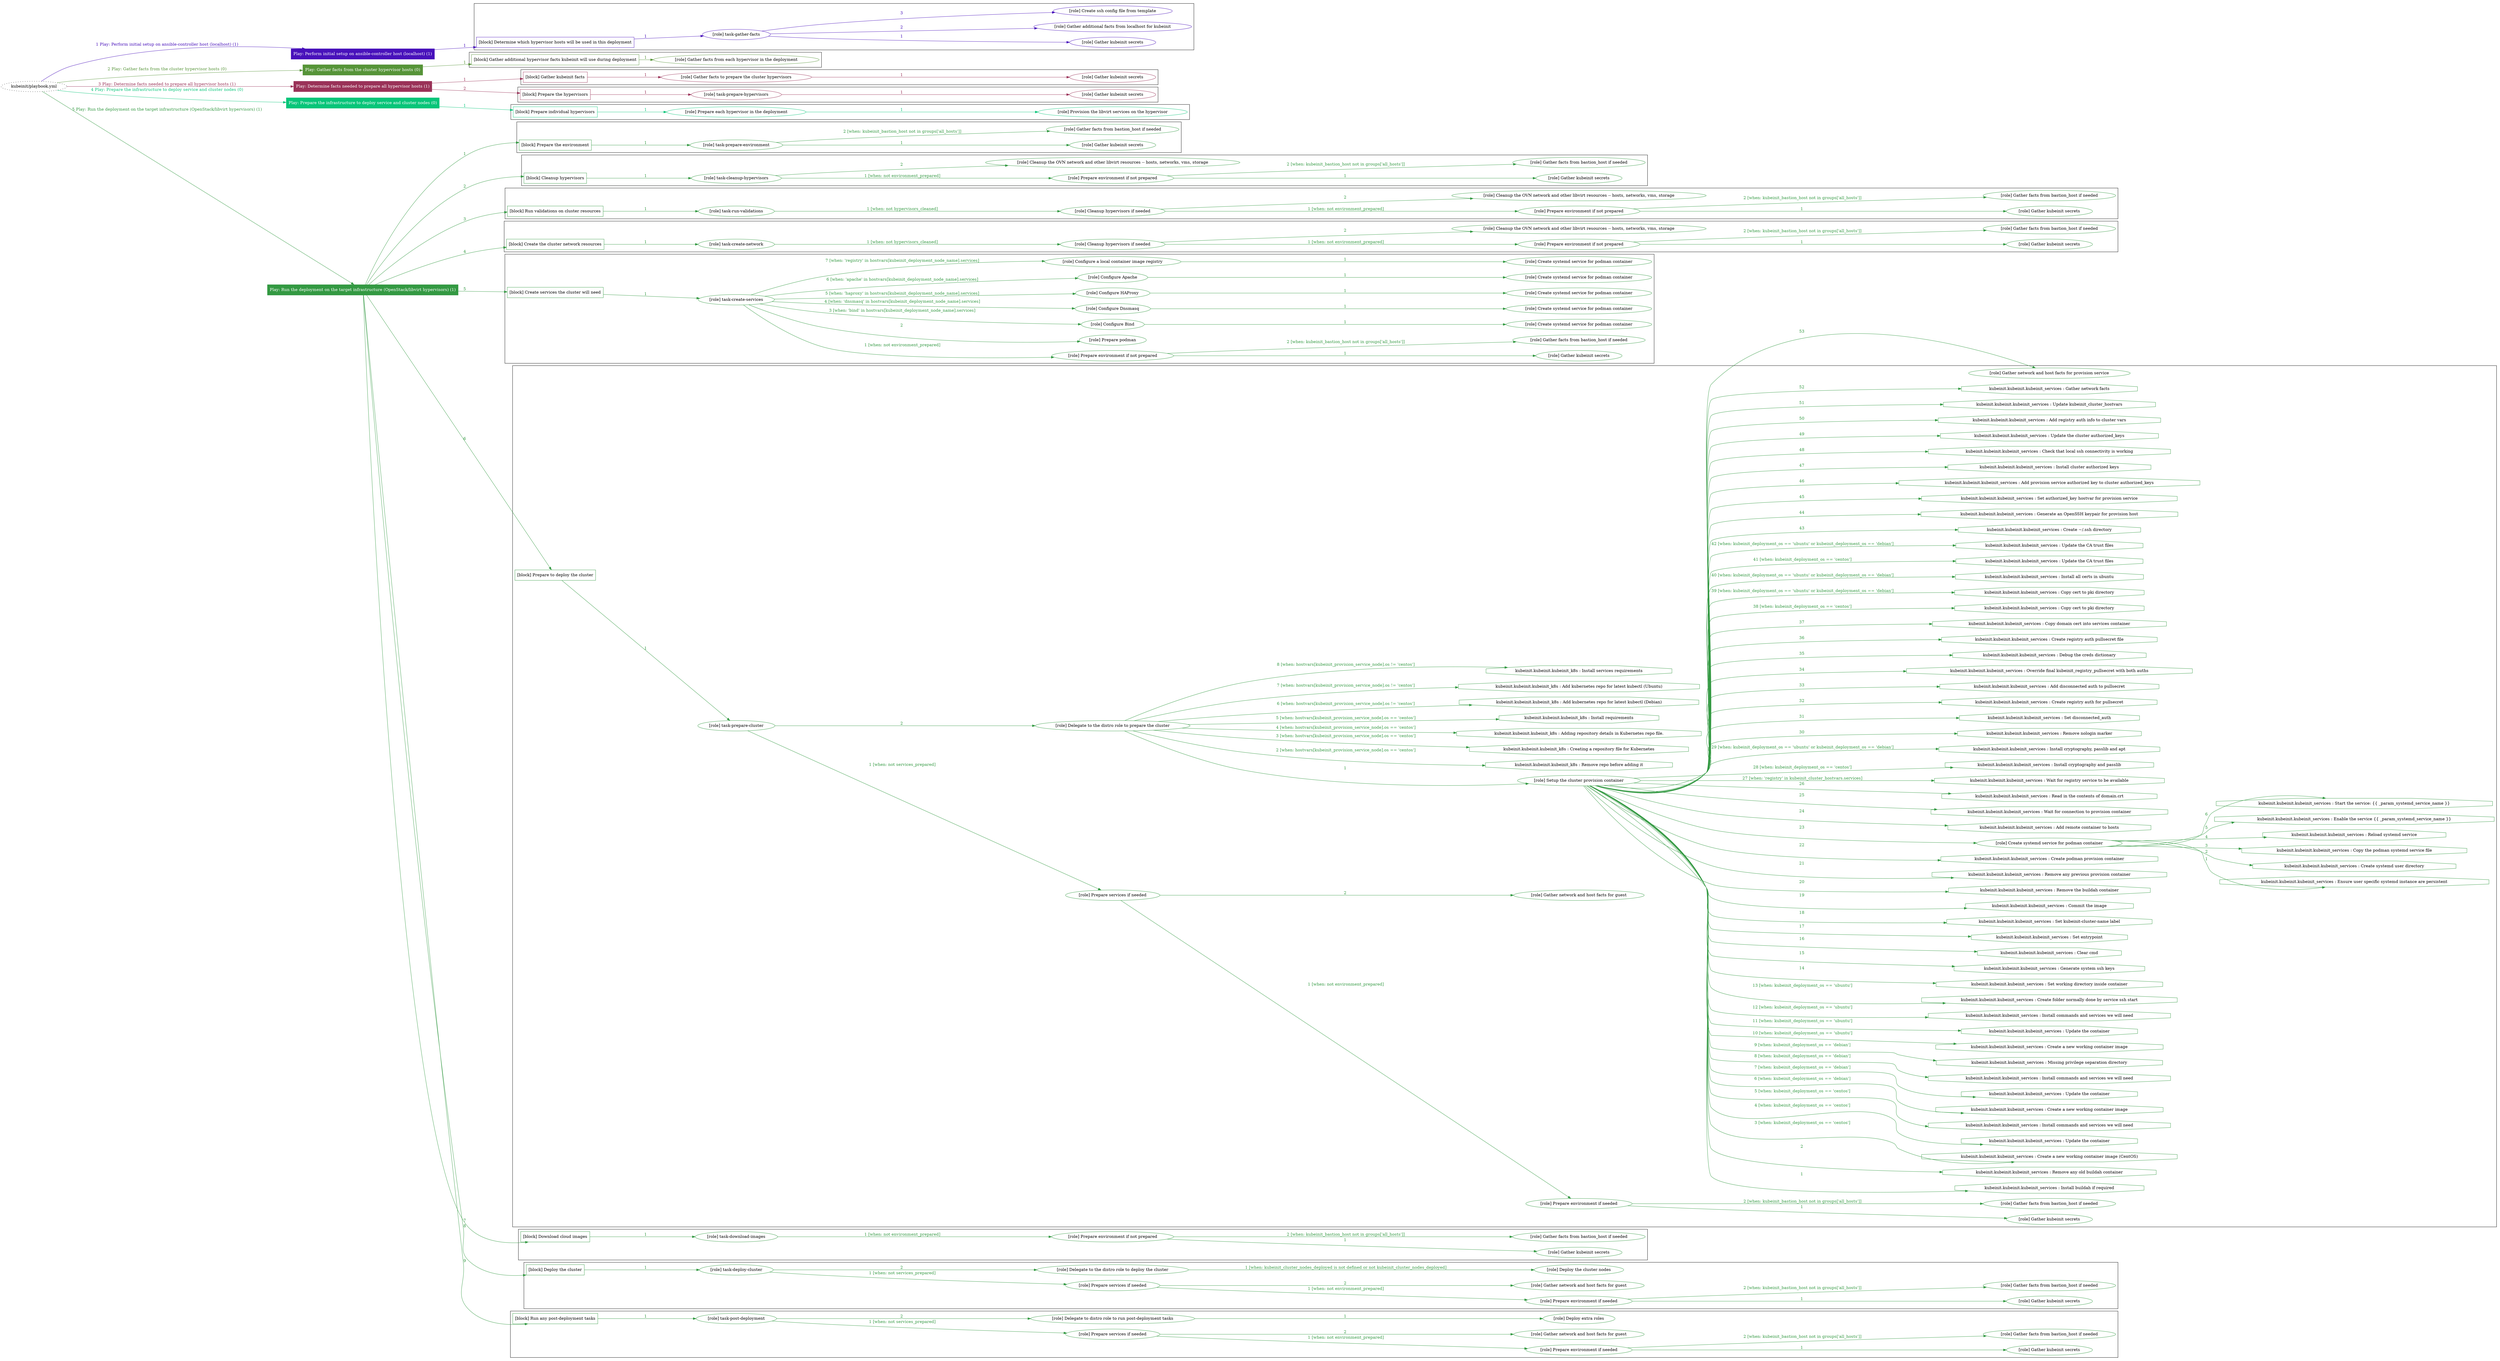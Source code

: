 digraph {
	graph [concentrate=true ordering=in rankdir=LR ratio=fill]
	edge [esep=5 sep=10]
	"kubeinit/playbook.yml" [URL="/home/runner/work/kubeinit/kubeinit/kubeinit/playbook.yml" id=playbook_70afee41 style=dotted]
	"kubeinit/playbook.yml" -> play_80a76247 [label="1 Play: Perform initial setup on ansible-controller host (localhost) (1)" color="#4811bb" fontcolor="#4811bb" id=edge_play_80a76247 labeltooltip="1 Play: Perform initial setup on ansible-controller host (localhost) (1)" tooltip="1 Play: Perform initial setup on ansible-controller host (localhost) (1)"]
	subgraph "Play: Perform initial setup on ansible-controller host (localhost) (1)" {
		play_80a76247 [label="Play: Perform initial setup on ansible-controller host (localhost) (1)" URL="/home/runner/work/kubeinit/kubeinit/kubeinit/playbook.yml" color="#4811bb" fontcolor="#ffffff" id=play_80a76247 shape=box style=filled tooltip=localhost]
		play_80a76247 -> block_61332635 [label=1 color="#4811bb" fontcolor="#4811bb" id=edge_block_61332635 labeltooltip=1 tooltip=1]
		subgraph cluster_block_61332635 {
			block_61332635 [label="[block] Determine which hypervisor hosts will be used in this deployment" URL="/home/runner/work/kubeinit/kubeinit/kubeinit/playbook.yml" color="#4811bb" id=block_61332635 labeltooltip="Determine which hypervisor hosts will be used in this deployment" shape=box tooltip="Determine which hypervisor hosts will be used in this deployment"]
			block_61332635 -> role_c720b4dc [label="1 " color="#4811bb" fontcolor="#4811bb" id=edge_role_c720b4dc labeltooltip="1 " tooltip="1 "]
			subgraph "task-gather-facts" {
				role_c720b4dc [label="[role] task-gather-facts" URL="/home/runner/work/kubeinit/kubeinit/kubeinit/playbook.yml" color="#4811bb" id=role_c720b4dc tooltip="task-gather-facts"]
				role_c720b4dc -> role_be02f567 [label="1 " color="#4811bb" fontcolor="#4811bb" id=edge_role_be02f567 labeltooltip="1 " tooltip="1 "]
				subgraph "Gather kubeinit secrets" {
					role_be02f567 [label="[role] Gather kubeinit secrets" URL="/home/runner/.ansible/collections/ansible_collections/kubeinit/kubeinit/roles/kubeinit_prepare/tasks/build_hypervisors_group.yml" color="#4811bb" id=role_be02f567 tooltip="Gather kubeinit secrets"]
				}
				role_c720b4dc -> role_20c5bcff [label="2 " color="#4811bb" fontcolor="#4811bb" id=edge_role_20c5bcff labeltooltip="2 " tooltip="2 "]
				subgraph "Gather additional facts from localhost for kubeinit" {
					role_20c5bcff [label="[role] Gather additional facts from localhost for kubeinit" URL="/home/runner/.ansible/collections/ansible_collections/kubeinit/kubeinit/roles/kubeinit_prepare/tasks/build_hypervisors_group.yml" color="#4811bb" id=role_20c5bcff tooltip="Gather additional facts from localhost for kubeinit"]
				}
				role_c720b4dc -> role_b195d2eb [label="3 " color="#4811bb" fontcolor="#4811bb" id=edge_role_b195d2eb labeltooltip="3 " tooltip="3 "]
				subgraph "Create ssh config file from template" {
					role_b195d2eb [label="[role] Create ssh config file from template" URL="/home/runner/.ansible/collections/ansible_collections/kubeinit/kubeinit/roles/kubeinit_prepare/tasks/build_hypervisors_group.yml" color="#4811bb" id=role_b195d2eb tooltip="Create ssh config file from template"]
				}
			}
		}
	}
	"kubeinit/playbook.yml" -> play_6c122511 [label="2 Play: Gather facts from the cluster hypervisor hosts (0)" color="#569438" fontcolor="#569438" id=edge_play_6c122511 labeltooltip="2 Play: Gather facts from the cluster hypervisor hosts (0)" tooltip="2 Play: Gather facts from the cluster hypervisor hosts (0)"]
	subgraph "Play: Gather facts from the cluster hypervisor hosts (0)" {
		play_6c122511 [label="Play: Gather facts from the cluster hypervisor hosts (0)" URL="/home/runner/work/kubeinit/kubeinit/kubeinit/playbook.yml" color="#569438" fontcolor="#ffffff" id=play_6c122511 shape=box style=filled tooltip="Play: Gather facts from the cluster hypervisor hosts (0)"]
		play_6c122511 -> block_bfa11abd [label=1 color="#569438" fontcolor="#569438" id=edge_block_bfa11abd labeltooltip=1 tooltip=1]
		subgraph cluster_block_bfa11abd {
			block_bfa11abd [label="[block] Gather additional hypervisor facts kubeinit will use during deployment" URL="/home/runner/work/kubeinit/kubeinit/kubeinit/playbook.yml" color="#569438" id=block_bfa11abd labeltooltip="Gather additional hypervisor facts kubeinit will use during deployment" shape=box tooltip="Gather additional hypervisor facts kubeinit will use during deployment"]
			block_bfa11abd -> role_b8f670d9 [label="1 " color="#569438" fontcolor="#569438" id=edge_role_b8f670d9 labeltooltip="1 " tooltip="1 "]
			subgraph "Gather facts from each hypervisor in the deployment" {
				role_b8f670d9 [label="[role] Gather facts from each hypervisor in the deployment" URL="/home/runner/work/kubeinit/kubeinit/kubeinit/playbook.yml" color="#569438" id=role_b8f670d9 tooltip="Gather facts from each hypervisor in the deployment"]
			}
		}
	}
	"kubeinit/playbook.yml" -> play_e8cc67cc [label="3 Play: Determine facts needed to prepare all hypervisor hosts (1)" color="#9a3258" fontcolor="#9a3258" id=edge_play_e8cc67cc labeltooltip="3 Play: Determine facts needed to prepare all hypervisor hosts (1)" tooltip="3 Play: Determine facts needed to prepare all hypervisor hosts (1)"]
	subgraph "Play: Determine facts needed to prepare all hypervisor hosts (1)" {
		play_e8cc67cc [label="Play: Determine facts needed to prepare all hypervisor hosts (1)" URL="/home/runner/work/kubeinit/kubeinit/kubeinit/playbook.yml" color="#9a3258" fontcolor="#ffffff" id=play_e8cc67cc shape=box style=filled tooltip=localhost]
		play_e8cc67cc -> block_cb1d3bf6 [label=1 color="#9a3258" fontcolor="#9a3258" id=edge_block_cb1d3bf6 labeltooltip=1 tooltip=1]
		subgraph cluster_block_cb1d3bf6 {
			block_cb1d3bf6 [label="[block] Gather kubeinit facts" URL="/home/runner/work/kubeinit/kubeinit/kubeinit/playbook.yml" color="#9a3258" id=block_cb1d3bf6 labeltooltip="Gather kubeinit facts" shape=box tooltip="Gather kubeinit facts"]
			block_cb1d3bf6 -> role_27ce3754 [label="1 " color="#9a3258" fontcolor="#9a3258" id=edge_role_27ce3754 labeltooltip="1 " tooltip="1 "]
			subgraph "Gather facts to prepare the cluster hypervisors" {
				role_27ce3754 [label="[role] Gather facts to prepare the cluster hypervisors" URL="/home/runner/work/kubeinit/kubeinit/kubeinit/playbook.yml" color="#9a3258" id=role_27ce3754 tooltip="Gather facts to prepare the cluster hypervisors"]
				role_27ce3754 -> role_ad6a95ed [label="1 " color="#9a3258" fontcolor="#9a3258" id=edge_role_ad6a95ed labeltooltip="1 " tooltip="1 "]
				subgraph "Gather kubeinit secrets" {
					role_ad6a95ed [label="[role] Gather kubeinit secrets" URL="/home/runner/.ansible/collections/ansible_collections/kubeinit/kubeinit/roles/kubeinit_prepare/tasks/gather_kubeinit_facts.yml" color="#9a3258" id=role_ad6a95ed tooltip="Gather kubeinit secrets"]
				}
			}
		}
		play_e8cc67cc -> block_9e2c6a70 [label=2 color="#9a3258" fontcolor="#9a3258" id=edge_block_9e2c6a70 labeltooltip=2 tooltip=2]
		subgraph cluster_block_9e2c6a70 {
			block_9e2c6a70 [label="[block] Prepare the hypervisors" URL="/home/runner/work/kubeinit/kubeinit/kubeinit/playbook.yml" color="#9a3258" id=block_9e2c6a70 labeltooltip="Prepare the hypervisors" shape=box tooltip="Prepare the hypervisors"]
			block_9e2c6a70 -> role_063eab21 [label="1 " color="#9a3258" fontcolor="#9a3258" id=edge_role_063eab21 labeltooltip="1 " tooltip="1 "]
			subgraph "task-prepare-hypervisors" {
				role_063eab21 [label="[role] task-prepare-hypervisors" URL="/home/runner/work/kubeinit/kubeinit/kubeinit/playbook.yml" color="#9a3258" id=role_063eab21 tooltip="task-prepare-hypervisors"]
				role_063eab21 -> role_152f8090 [label="1 " color="#9a3258" fontcolor="#9a3258" id=edge_role_152f8090 labeltooltip="1 " tooltip="1 "]
				subgraph "Gather kubeinit secrets" {
					role_152f8090 [label="[role] Gather kubeinit secrets" URL="/home/runner/.ansible/collections/ansible_collections/kubeinit/kubeinit/roles/kubeinit_prepare/tasks/gather_kubeinit_facts.yml" color="#9a3258" id=role_152f8090 tooltip="Gather kubeinit secrets"]
				}
			}
		}
	}
	"kubeinit/playbook.yml" -> play_0155ceee [label="4 Play: Prepare the infrastructure to deploy service and cluster nodes (0)" color="#07c579" fontcolor="#07c579" id=edge_play_0155ceee labeltooltip="4 Play: Prepare the infrastructure to deploy service and cluster nodes (0)" tooltip="4 Play: Prepare the infrastructure to deploy service and cluster nodes (0)"]
	subgraph "Play: Prepare the infrastructure to deploy service and cluster nodes (0)" {
		play_0155ceee [label="Play: Prepare the infrastructure to deploy service and cluster nodes (0)" URL="/home/runner/work/kubeinit/kubeinit/kubeinit/playbook.yml" color="#07c579" fontcolor="#ffffff" id=play_0155ceee shape=box style=filled tooltip="Play: Prepare the infrastructure to deploy service and cluster nodes (0)"]
		play_0155ceee -> block_249f9309 [label=1 color="#07c579" fontcolor="#07c579" id=edge_block_249f9309 labeltooltip=1 tooltip=1]
		subgraph cluster_block_249f9309 {
			block_249f9309 [label="[block] Prepare individual hypervisors" URL="/home/runner/work/kubeinit/kubeinit/kubeinit/playbook.yml" color="#07c579" id=block_249f9309 labeltooltip="Prepare individual hypervisors" shape=box tooltip="Prepare individual hypervisors"]
			block_249f9309 -> role_93a0f621 [label="1 " color="#07c579" fontcolor="#07c579" id=edge_role_93a0f621 labeltooltip="1 " tooltip="1 "]
			subgraph "Prepare each hypervisor in the deployment" {
				role_93a0f621 [label="[role] Prepare each hypervisor in the deployment" URL="/home/runner/work/kubeinit/kubeinit/kubeinit/playbook.yml" color="#07c579" id=role_93a0f621 tooltip="Prepare each hypervisor in the deployment"]
				role_93a0f621 -> role_7fe2c75b [label="1 " color="#07c579" fontcolor="#07c579" id=edge_role_7fe2c75b labeltooltip="1 " tooltip="1 "]
				subgraph "Provision the libvirt services on the hypervisor" {
					role_7fe2c75b [label="[role] Provision the libvirt services on the hypervisor" URL="/home/runner/.ansible/collections/ansible_collections/kubeinit/kubeinit/roles/kubeinit_prepare/tasks/prepare_hypervisor.yml" color="#07c579" id=role_7fe2c75b tooltip="Provision the libvirt services on the hypervisor"]
				}
			}
		}
	}
	"kubeinit/playbook.yml" -> play_cb86466b [label="5 Play: Run the deployment on the target infrastructure (OpenStack/libvirt hypervisors) (1)" color="#339942" fontcolor="#339942" id=edge_play_cb86466b labeltooltip="5 Play: Run the deployment on the target infrastructure (OpenStack/libvirt hypervisors) (1)" tooltip="5 Play: Run the deployment on the target infrastructure (OpenStack/libvirt hypervisors) (1)"]
	subgraph "Play: Run the deployment on the target infrastructure (OpenStack/libvirt hypervisors) (1)" {
		play_cb86466b [label="Play: Run the deployment on the target infrastructure (OpenStack/libvirt hypervisors) (1)" URL="/home/runner/work/kubeinit/kubeinit/kubeinit/playbook.yml" color="#339942" fontcolor="#ffffff" id=play_cb86466b shape=box style=filled tooltip=localhost]
		play_cb86466b -> block_2912933a [label=1 color="#339942" fontcolor="#339942" id=edge_block_2912933a labeltooltip=1 tooltip=1]
		subgraph cluster_block_2912933a {
			block_2912933a [label="[block] Prepare the environment" URL="/home/runner/work/kubeinit/kubeinit/kubeinit/playbook.yml" color="#339942" id=block_2912933a labeltooltip="Prepare the environment" shape=box tooltip="Prepare the environment"]
			block_2912933a -> role_6021d7a1 [label="1 " color="#339942" fontcolor="#339942" id=edge_role_6021d7a1 labeltooltip="1 " tooltip="1 "]
			subgraph "task-prepare-environment" {
				role_6021d7a1 [label="[role] task-prepare-environment" URL="/home/runner/work/kubeinit/kubeinit/kubeinit/playbook.yml" color="#339942" id=role_6021d7a1 tooltip="task-prepare-environment"]
				role_6021d7a1 -> role_c018f739 [label="1 " color="#339942" fontcolor="#339942" id=edge_role_c018f739 labeltooltip="1 " tooltip="1 "]
				subgraph "Gather kubeinit secrets" {
					role_c018f739 [label="[role] Gather kubeinit secrets" URL="/home/runner/.ansible/collections/ansible_collections/kubeinit/kubeinit/roles/kubeinit_prepare/tasks/gather_kubeinit_facts.yml" color="#339942" id=role_c018f739 tooltip="Gather kubeinit secrets"]
				}
				role_6021d7a1 -> role_4d27382b [label="2 [when: kubeinit_bastion_host not in groups['all_hosts']]" color="#339942" fontcolor="#339942" id=edge_role_4d27382b labeltooltip="2 [when: kubeinit_bastion_host not in groups['all_hosts']]" tooltip="2 [when: kubeinit_bastion_host not in groups['all_hosts']]"]
				subgraph "Gather facts from bastion_host if needed" {
					role_4d27382b [label="[role] Gather facts from bastion_host if needed" URL="/home/runner/.ansible/collections/ansible_collections/kubeinit/kubeinit/roles/kubeinit_prepare/tasks/main.yml" color="#339942" id=role_4d27382b tooltip="Gather facts from bastion_host if needed"]
				}
			}
		}
		play_cb86466b -> block_aca6a08e [label=2 color="#339942" fontcolor="#339942" id=edge_block_aca6a08e labeltooltip=2 tooltip=2]
		subgraph cluster_block_aca6a08e {
			block_aca6a08e [label="[block] Cleanup hypervisors" URL="/home/runner/work/kubeinit/kubeinit/kubeinit/playbook.yml" color="#339942" id=block_aca6a08e labeltooltip="Cleanup hypervisors" shape=box tooltip="Cleanup hypervisors"]
			block_aca6a08e -> role_c1fcbefb [label="1 " color="#339942" fontcolor="#339942" id=edge_role_c1fcbefb labeltooltip="1 " tooltip="1 "]
			subgraph "task-cleanup-hypervisors" {
				role_c1fcbefb [label="[role] task-cleanup-hypervisors" URL="/home/runner/work/kubeinit/kubeinit/kubeinit/playbook.yml" color="#339942" id=role_c1fcbefb tooltip="task-cleanup-hypervisors"]
				role_c1fcbefb -> role_6e7965eb [label="1 [when: not environment_prepared]" color="#339942" fontcolor="#339942" id=edge_role_6e7965eb labeltooltip="1 [when: not environment_prepared]" tooltip="1 [when: not environment_prepared]"]
				subgraph "Prepare environment if not prepared" {
					role_6e7965eb [label="[role] Prepare environment if not prepared" URL="/home/runner/.ansible/collections/ansible_collections/kubeinit/kubeinit/roles/kubeinit_libvirt/tasks/cleanup_hypervisors.yml" color="#339942" id=role_6e7965eb tooltip="Prepare environment if not prepared"]
					role_6e7965eb -> role_5d1bf173 [label="1 " color="#339942" fontcolor="#339942" id=edge_role_5d1bf173 labeltooltip="1 " tooltip="1 "]
					subgraph "Gather kubeinit secrets" {
						role_5d1bf173 [label="[role] Gather kubeinit secrets" URL="/home/runner/.ansible/collections/ansible_collections/kubeinit/kubeinit/roles/kubeinit_prepare/tasks/gather_kubeinit_facts.yml" color="#339942" id=role_5d1bf173 tooltip="Gather kubeinit secrets"]
					}
					role_6e7965eb -> role_d1bc8c9c [label="2 [when: kubeinit_bastion_host not in groups['all_hosts']]" color="#339942" fontcolor="#339942" id=edge_role_d1bc8c9c labeltooltip="2 [when: kubeinit_bastion_host not in groups['all_hosts']]" tooltip="2 [when: kubeinit_bastion_host not in groups['all_hosts']]"]
					subgraph "Gather facts from bastion_host if needed" {
						role_d1bc8c9c [label="[role] Gather facts from bastion_host if needed" URL="/home/runner/.ansible/collections/ansible_collections/kubeinit/kubeinit/roles/kubeinit_prepare/tasks/main.yml" color="#339942" id=role_d1bc8c9c tooltip="Gather facts from bastion_host if needed"]
					}
				}
				role_c1fcbefb -> role_ca5e3508 [label="2 " color="#339942" fontcolor="#339942" id=edge_role_ca5e3508 labeltooltip="2 " tooltip="2 "]
				subgraph "Cleanup the OVN network and other libvirt resources -- hosts, networks, vms, storage" {
					role_ca5e3508 [label="[role] Cleanup the OVN network and other libvirt resources -- hosts, networks, vms, storage" URL="/home/runner/.ansible/collections/ansible_collections/kubeinit/kubeinit/roles/kubeinit_libvirt/tasks/cleanup_hypervisors.yml" color="#339942" id=role_ca5e3508 tooltip="Cleanup the OVN network and other libvirt resources -- hosts, networks, vms, storage"]
				}
			}
		}
		play_cb86466b -> block_e452ed71 [label=3 color="#339942" fontcolor="#339942" id=edge_block_e452ed71 labeltooltip=3 tooltip=3]
		subgraph cluster_block_e452ed71 {
			block_e452ed71 [label="[block] Run validations on cluster resources" URL="/home/runner/work/kubeinit/kubeinit/kubeinit/playbook.yml" color="#339942" id=block_e452ed71 labeltooltip="Run validations on cluster resources" shape=box tooltip="Run validations on cluster resources"]
			block_e452ed71 -> role_d5537028 [label="1 " color="#339942" fontcolor="#339942" id=edge_role_d5537028 labeltooltip="1 " tooltip="1 "]
			subgraph "task-run-validations" {
				role_d5537028 [label="[role] task-run-validations" URL="/home/runner/work/kubeinit/kubeinit/kubeinit/playbook.yml" color="#339942" id=role_d5537028 tooltip="task-run-validations"]
				role_d5537028 -> role_08b4a8d2 [label="1 [when: not hypervisors_cleaned]" color="#339942" fontcolor="#339942" id=edge_role_08b4a8d2 labeltooltip="1 [when: not hypervisors_cleaned]" tooltip="1 [when: not hypervisors_cleaned]"]
				subgraph "Cleanup hypervisors if needed" {
					role_08b4a8d2 [label="[role] Cleanup hypervisors if needed" URL="/home/runner/.ansible/collections/ansible_collections/kubeinit/kubeinit/roles/kubeinit_validations/tasks/main.yml" color="#339942" id=role_08b4a8d2 tooltip="Cleanup hypervisors if needed"]
					role_08b4a8d2 -> role_680b0abc [label="1 [when: not environment_prepared]" color="#339942" fontcolor="#339942" id=edge_role_680b0abc labeltooltip="1 [when: not environment_prepared]" tooltip="1 [when: not environment_prepared]"]
					subgraph "Prepare environment if not prepared" {
						role_680b0abc [label="[role] Prepare environment if not prepared" URL="/home/runner/.ansible/collections/ansible_collections/kubeinit/kubeinit/roles/kubeinit_libvirt/tasks/cleanup_hypervisors.yml" color="#339942" id=role_680b0abc tooltip="Prepare environment if not prepared"]
						role_680b0abc -> role_c498cbfd [label="1 " color="#339942" fontcolor="#339942" id=edge_role_c498cbfd labeltooltip="1 " tooltip="1 "]
						subgraph "Gather kubeinit secrets" {
							role_c498cbfd [label="[role] Gather kubeinit secrets" URL="/home/runner/.ansible/collections/ansible_collections/kubeinit/kubeinit/roles/kubeinit_prepare/tasks/gather_kubeinit_facts.yml" color="#339942" id=role_c498cbfd tooltip="Gather kubeinit secrets"]
						}
						role_680b0abc -> role_6cd5a59e [label="2 [when: kubeinit_bastion_host not in groups['all_hosts']]" color="#339942" fontcolor="#339942" id=edge_role_6cd5a59e labeltooltip="2 [when: kubeinit_bastion_host not in groups['all_hosts']]" tooltip="2 [when: kubeinit_bastion_host not in groups['all_hosts']]"]
						subgraph "Gather facts from bastion_host if needed" {
							role_6cd5a59e [label="[role] Gather facts from bastion_host if needed" URL="/home/runner/.ansible/collections/ansible_collections/kubeinit/kubeinit/roles/kubeinit_prepare/tasks/main.yml" color="#339942" id=role_6cd5a59e tooltip="Gather facts from bastion_host if needed"]
						}
					}
					role_08b4a8d2 -> role_4cec7dc7 [label="2 " color="#339942" fontcolor="#339942" id=edge_role_4cec7dc7 labeltooltip="2 " tooltip="2 "]
					subgraph "Cleanup the OVN network and other libvirt resources -- hosts, networks, vms, storage" {
						role_4cec7dc7 [label="[role] Cleanup the OVN network and other libvirt resources -- hosts, networks, vms, storage" URL="/home/runner/.ansible/collections/ansible_collections/kubeinit/kubeinit/roles/kubeinit_libvirt/tasks/cleanup_hypervisors.yml" color="#339942" id=role_4cec7dc7 tooltip="Cleanup the OVN network and other libvirt resources -- hosts, networks, vms, storage"]
					}
				}
			}
		}
		play_cb86466b -> block_1543d7ae [label=4 color="#339942" fontcolor="#339942" id=edge_block_1543d7ae labeltooltip=4 tooltip=4]
		subgraph cluster_block_1543d7ae {
			block_1543d7ae [label="[block] Create the cluster network resources" URL="/home/runner/work/kubeinit/kubeinit/kubeinit/playbook.yml" color="#339942" id=block_1543d7ae labeltooltip="Create the cluster network resources" shape=box tooltip="Create the cluster network resources"]
			block_1543d7ae -> role_95077688 [label="1 " color="#339942" fontcolor="#339942" id=edge_role_95077688 labeltooltip="1 " tooltip="1 "]
			subgraph "task-create-network" {
				role_95077688 [label="[role] task-create-network" URL="/home/runner/work/kubeinit/kubeinit/kubeinit/playbook.yml" color="#339942" id=role_95077688 tooltip="task-create-network"]
				role_95077688 -> role_8cff348f [label="1 [when: not hypervisors_cleaned]" color="#339942" fontcolor="#339942" id=edge_role_8cff348f labeltooltip="1 [when: not hypervisors_cleaned]" tooltip="1 [when: not hypervisors_cleaned]"]
				subgraph "Cleanup hypervisors if needed" {
					role_8cff348f [label="[role] Cleanup hypervisors if needed" URL="/home/runner/.ansible/collections/ansible_collections/kubeinit/kubeinit/roles/kubeinit_libvirt/tasks/create_network.yml" color="#339942" id=role_8cff348f tooltip="Cleanup hypervisors if needed"]
					role_8cff348f -> role_37f031fd [label="1 [when: not environment_prepared]" color="#339942" fontcolor="#339942" id=edge_role_37f031fd labeltooltip="1 [when: not environment_prepared]" tooltip="1 [when: not environment_prepared]"]
					subgraph "Prepare environment if not prepared" {
						role_37f031fd [label="[role] Prepare environment if not prepared" URL="/home/runner/.ansible/collections/ansible_collections/kubeinit/kubeinit/roles/kubeinit_libvirt/tasks/cleanup_hypervisors.yml" color="#339942" id=role_37f031fd tooltip="Prepare environment if not prepared"]
						role_37f031fd -> role_795ad8db [label="1 " color="#339942" fontcolor="#339942" id=edge_role_795ad8db labeltooltip="1 " tooltip="1 "]
						subgraph "Gather kubeinit secrets" {
							role_795ad8db [label="[role] Gather kubeinit secrets" URL="/home/runner/.ansible/collections/ansible_collections/kubeinit/kubeinit/roles/kubeinit_prepare/tasks/gather_kubeinit_facts.yml" color="#339942" id=role_795ad8db tooltip="Gather kubeinit secrets"]
						}
						role_37f031fd -> role_6729a88e [label="2 [when: kubeinit_bastion_host not in groups['all_hosts']]" color="#339942" fontcolor="#339942" id=edge_role_6729a88e labeltooltip="2 [when: kubeinit_bastion_host not in groups['all_hosts']]" tooltip="2 [when: kubeinit_bastion_host not in groups['all_hosts']]"]
						subgraph "Gather facts from bastion_host if needed" {
							role_6729a88e [label="[role] Gather facts from bastion_host if needed" URL="/home/runner/.ansible/collections/ansible_collections/kubeinit/kubeinit/roles/kubeinit_prepare/tasks/main.yml" color="#339942" id=role_6729a88e tooltip="Gather facts from bastion_host if needed"]
						}
					}
					role_8cff348f -> role_a2c39dee [label="2 " color="#339942" fontcolor="#339942" id=edge_role_a2c39dee labeltooltip="2 " tooltip="2 "]
					subgraph "Cleanup the OVN network and other libvirt resources -- hosts, networks, vms, storage" {
						role_a2c39dee [label="[role] Cleanup the OVN network and other libvirt resources -- hosts, networks, vms, storage" URL="/home/runner/.ansible/collections/ansible_collections/kubeinit/kubeinit/roles/kubeinit_libvirt/tasks/cleanup_hypervisors.yml" color="#339942" id=role_a2c39dee tooltip="Cleanup the OVN network and other libvirt resources -- hosts, networks, vms, storage"]
					}
				}
			}
		}
		play_cb86466b -> block_c0f3e177 [label=5 color="#339942" fontcolor="#339942" id=edge_block_c0f3e177 labeltooltip=5 tooltip=5]
		subgraph cluster_block_c0f3e177 {
			block_c0f3e177 [label="[block] Create services the cluster will need" URL="/home/runner/work/kubeinit/kubeinit/kubeinit/playbook.yml" color="#339942" id=block_c0f3e177 labeltooltip="Create services the cluster will need" shape=box tooltip="Create services the cluster will need"]
			block_c0f3e177 -> role_82cd438f [label="1 " color="#339942" fontcolor="#339942" id=edge_role_82cd438f labeltooltip="1 " tooltip="1 "]
			subgraph "task-create-services" {
				role_82cd438f [label="[role] task-create-services" URL="/home/runner/work/kubeinit/kubeinit/kubeinit/playbook.yml" color="#339942" id=role_82cd438f tooltip="task-create-services"]
				role_82cd438f -> role_583ec88e [label="1 [when: not environment_prepared]" color="#339942" fontcolor="#339942" id=edge_role_583ec88e labeltooltip="1 [when: not environment_prepared]" tooltip="1 [when: not environment_prepared]"]
				subgraph "Prepare environment if not prepared" {
					role_583ec88e [label="[role] Prepare environment if not prepared" URL="/home/runner/.ansible/collections/ansible_collections/kubeinit/kubeinit/roles/kubeinit_services/tasks/main.yml" color="#339942" id=role_583ec88e tooltip="Prepare environment if not prepared"]
					role_583ec88e -> role_90e73016 [label="1 " color="#339942" fontcolor="#339942" id=edge_role_90e73016 labeltooltip="1 " tooltip="1 "]
					subgraph "Gather kubeinit secrets" {
						role_90e73016 [label="[role] Gather kubeinit secrets" URL="/home/runner/.ansible/collections/ansible_collections/kubeinit/kubeinit/roles/kubeinit_prepare/tasks/gather_kubeinit_facts.yml" color="#339942" id=role_90e73016 tooltip="Gather kubeinit secrets"]
					}
					role_583ec88e -> role_dba5cc12 [label="2 [when: kubeinit_bastion_host not in groups['all_hosts']]" color="#339942" fontcolor="#339942" id=edge_role_dba5cc12 labeltooltip="2 [when: kubeinit_bastion_host not in groups['all_hosts']]" tooltip="2 [when: kubeinit_bastion_host not in groups['all_hosts']]"]
					subgraph "Gather facts from bastion_host if needed" {
						role_dba5cc12 [label="[role] Gather facts from bastion_host if needed" URL="/home/runner/.ansible/collections/ansible_collections/kubeinit/kubeinit/roles/kubeinit_prepare/tasks/main.yml" color="#339942" id=role_dba5cc12 tooltip="Gather facts from bastion_host if needed"]
					}
				}
				role_82cd438f -> role_20131a7c [label="2 " color="#339942" fontcolor="#339942" id=edge_role_20131a7c labeltooltip="2 " tooltip="2 "]
				subgraph "Prepare podman" {
					role_20131a7c [label="[role] Prepare podman" URL="/home/runner/.ansible/collections/ansible_collections/kubeinit/kubeinit/roles/kubeinit_services/tasks/00_create_service_pod.yml" color="#339942" id=role_20131a7c tooltip="Prepare podman"]
				}
				role_82cd438f -> role_e5de90bf [label="3 [when: 'bind' in hostvars[kubeinit_deployment_node_name].services]" color="#339942" fontcolor="#339942" id=edge_role_e5de90bf labeltooltip="3 [when: 'bind' in hostvars[kubeinit_deployment_node_name].services]" tooltip="3 [when: 'bind' in hostvars[kubeinit_deployment_node_name].services]"]
				subgraph "Configure Bind" {
					role_e5de90bf [label="[role] Configure Bind" URL="/home/runner/.ansible/collections/ansible_collections/kubeinit/kubeinit/roles/kubeinit_services/tasks/start_services_containers.yml" color="#339942" id=role_e5de90bf tooltip="Configure Bind"]
					role_e5de90bf -> role_e9b7546f [label="1 " color="#339942" fontcolor="#339942" id=edge_role_e9b7546f labeltooltip="1 " tooltip="1 "]
					subgraph "Create systemd service for podman container" {
						role_e9b7546f [label="[role] Create systemd service for podman container" URL="/home/runner/.ansible/collections/ansible_collections/kubeinit/kubeinit/roles/kubeinit_bind/tasks/main.yml" color="#339942" id=role_e9b7546f tooltip="Create systemd service for podman container"]
					}
				}
				role_82cd438f -> role_6cb918a6 [label="4 [when: 'dnsmasq' in hostvars[kubeinit_deployment_node_name].services]" color="#339942" fontcolor="#339942" id=edge_role_6cb918a6 labeltooltip="4 [when: 'dnsmasq' in hostvars[kubeinit_deployment_node_name].services]" tooltip="4 [when: 'dnsmasq' in hostvars[kubeinit_deployment_node_name].services]"]
				subgraph "Configure Dnsmasq" {
					role_6cb918a6 [label="[role] Configure Dnsmasq" URL="/home/runner/.ansible/collections/ansible_collections/kubeinit/kubeinit/roles/kubeinit_services/tasks/start_services_containers.yml" color="#339942" id=role_6cb918a6 tooltip="Configure Dnsmasq"]
					role_6cb918a6 -> role_b840137d [label="1 " color="#339942" fontcolor="#339942" id=edge_role_b840137d labeltooltip="1 " tooltip="1 "]
					subgraph "Create systemd service for podman container" {
						role_b840137d [label="[role] Create systemd service for podman container" URL="/home/runner/.ansible/collections/ansible_collections/kubeinit/kubeinit/roles/kubeinit_dnsmasq/tasks/main.yml" color="#339942" id=role_b840137d tooltip="Create systemd service for podman container"]
					}
				}
				role_82cd438f -> role_ffabe57c [label="5 [when: 'haproxy' in hostvars[kubeinit_deployment_node_name].services]" color="#339942" fontcolor="#339942" id=edge_role_ffabe57c labeltooltip="5 [when: 'haproxy' in hostvars[kubeinit_deployment_node_name].services]" tooltip="5 [when: 'haproxy' in hostvars[kubeinit_deployment_node_name].services]"]
				subgraph "Configure HAProxy" {
					role_ffabe57c [label="[role] Configure HAProxy" URL="/home/runner/.ansible/collections/ansible_collections/kubeinit/kubeinit/roles/kubeinit_services/tasks/start_services_containers.yml" color="#339942" id=role_ffabe57c tooltip="Configure HAProxy"]
					role_ffabe57c -> role_404730ac [label="1 " color="#339942" fontcolor="#339942" id=edge_role_404730ac labeltooltip="1 " tooltip="1 "]
					subgraph "Create systemd service for podman container" {
						role_404730ac [label="[role] Create systemd service for podman container" URL="/home/runner/.ansible/collections/ansible_collections/kubeinit/kubeinit/roles/kubeinit_haproxy/tasks/main.yml" color="#339942" id=role_404730ac tooltip="Create systemd service for podman container"]
					}
				}
				role_82cd438f -> role_9360260d [label="6 [when: 'apache' in hostvars[kubeinit_deployment_node_name].services]" color="#339942" fontcolor="#339942" id=edge_role_9360260d labeltooltip="6 [when: 'apache' in hostvars[kubeinit_deployment_node_name].services]" tooltip="6 [when: 'apache' in hostvars[kubeinit_deployment_node_name].services]"]
				subgraph "Configure Apache" {
					role_9360260d [label="[role] Configure Apache" URL="/home/runner/.ansible/collections/ansible_collections/kubeinit/kubeinit/roles/kubeinit_services/tasks/start_services_containers.yml" color="#339942" id=role_9360260d tooltip="Configure Apache"]
					role_9360260d -> role_a11585e3 [label="1 " color="#339942" fontcolor="#339942" id=edge_role_a11585e3 labeltooltip="1 " tooltip="1 "]
					subgraph "Create systemd service for podman container" {
						role_a11585e3 [label="[role] Create systemd service for podman container" URL="/home/runner/.ansible/collections/ansible_collections/kubeinit/kubeinit/roles/kubeinit_apache/tasks/main.yml" color="#339942" id=role_a11585e3 tooltip="Create systemd service for podman container"]
					}
				}
				role_82cd438f -> role_13bf2e0a [label="7 [when: 'registry' in hostvars[kubeinit_deployment_node_name].services]" color="#339942" fontcolor="#339942" id=edge_role_13bf2e0a labeltooltip="7 [when: 'registry' in hostvars[kubeinit_deployment_node_name].services]" tooltip="7 [when: 'registry' in hostvars[kubeinit_deployment_node_name].services]"]
				subgraph "Configure a local container image registry" {
					role_13bf2e0a [label="[role] Configure a local container image registry" URL="/home/runner/.ansible/collections/ansible_collections/kubeinit/kubeinit/roles/kubeinit_services/tasks/start_services_containers.yml" color="#339942" id=role_13bf2e0a tooltip="Configure a local container image registry"]
					role_13bf2e0a -> role_b07ff751 [label="1 " color="#339942" fontcolor="#339942" id=edge_role_b07ff751 labeltooltip="1 " tooltip="1 "]
					subgraph "Create systemd service for podman container" {
						role_b07ff751 [label="[role] Create systemd service for podman container" URL="/home/runner/.ansible/collections/ansible_collections/kubeinit/kubeinit/roles/kubeinit_registry/tasks/main.yml" color="#339942" id=role_b07ff751 tooltip="Create systemd service for podman container"]
					}
				}
			}
		}
		play_cb86466b -> block_84274c2d [label=6 color="#339942" fontcolor="#339942" id=edge_block_84274c2d labeltooltip=6 tooltip=6]
		subgraph cluster_block_84274c2d {
			block_84274c2d [label="[block] Prepare to deploy the cluster" URL="/home/runner/work/kubeinit/kubeinit/kubeinit/playbook.yml" color="#339942" id=block_84274c2d labeltooltip="Prepare to deploy the cluster" shape=box tooltip="Prepare to deploy the cluster"]
			block_84274c2d -> role_ecac60b4 [label="1 " color="#339942" fontcolor="#339942" id=edge_role_ecac60b4 labeltooltip="1 " tooltip="1 "]
			subgraph "task-prepare-cluster" {
				role_ecac60b4 [label="[role] task-prepare-cluster" URL="/home/runner/work/kubeinit/kubeinit/kubeinit/playbook.yml" color="#339942" id=role_ecac60b4 tooltip="task-prepare-cluster"]
				role_ecac60b4 -> role_22c3de29 [label="1 [when: not services_prepared]" color="#339942" fontcolor="#339942" id=edge_role_22c3de29 labeltooltip="1 [when: not services_prepared]" tooltip="1 [when: not services_prepared]"]
				subgraph "Prepare services if needed" {
					role_22c3de29 [label="[role] Prepare services if needed" URL="/home/runner/.ansible/collections/ansible_collections/kubeinit/kubeinit/roles/kubeinit_prepare/tasks/prepare_cluster.yml" color="#339942" id=role_22c3de29 tooltip="Prepare services if needed"]
					role_22c3de29 -> role_a82134e0 [label="1 [when: not environment_prepared]" color="#339942" fontcolor="#339942" id=edge_role_a82134e0 labeltooltip="1 [when: not environment_prepared]" tooltip="1 [when: not environment_prepared]"]
					subgraph "Prepare environment if needed" {
						role_a82134e0 [label="[role] Prepare environment if needed" URL="/home/runner/.ansible/collections/ansible_collections/kubeinit/kubeinit/roles/kubeinit_services/tasks/prepare_services.yml" color="#339942" id=role_a82134e0 tooltip="Prepare environment if needed"]
						role_a82134e0 -> role_b8a210ec [label="1 " color="#339942" fontcolor="#339942" id=edge_role_b8a210ec labeltooltip="1 " tooltip="1 "]
						subgraph "Gather kubeinit secrets" {
							role_b8a210ec [label="[role] Gather kubeinit secrets" URL="/home/runner/.ansible/collections/ansible_collections/kubeinit/kubeinit/roles/kubeinit_prepare/tasks/gather_kubeinit_facts.yml" color="#339942" id=role_b8a210ec tooltip="Gather kubeinit secrets"]
						}
						role_a82134e0 -> role_c6132fc2 [label="2 [when: kubeinit_bastion_host not in groups['all_hosts']]" color="#339942" fontcolor="#339942" id=edge_role_c6132fc2 labeltooltip="2 [when: kubeinit_bastion_host not in groups['all_hosts']]" tooltip="2 [when: kubeinit_bastion_host not in groups['all_hosts']]"]
						subgraph "Gather facts from bastion_host if needed" {
							role_c6132fc2 [label="[role] Gather facts from bastion_host if needed" URL="/home/runner/.ansible/collections/ansible_collections/kubeinit/kubeinit/roles/kubeinit_prepare/tasks/main.yml" color="#339942" id=role_c6132fc2 tooltip="Gather facts from bastion_host if needed"]
						}
					}
					role_22c3de29 -> role_eb6e9209 [label="2 " color="#339942" fontcolor="#339942" id=edge_role_eb6e9209 labeltooltip="2 " tooltip="2 "]
					subgraph "Gather network and host facts for guest" {
						role_eb6e9209 [label="[role] Gather network and host facts for guest" URL="/home/runner/.ansible/collections/ansible_collections/kubeinit/kubeinit/roles/kubeinit_services/tasks/prepare_services.yml" color="#339942" id=role_eb6e9209 tooltip="Gather network and host facts for guest"]
					}
				}
				role_ecac60b4 -> role_d4622f97 [label="2 " color="#339942" fontcolor="#339942" id=edge_role_d4622f97 labeltooltip="2 " tooltip="2 "]
				subgraph "Delegate to the distro role to prepare the cluster" {
					role_d4622f97 [label="[role] Delegate to the distro role to prepare the cluster" URL="/home/runner/.ansible/collections/ansible_collections/kubeinit/kubeinit/roles/kubeinit_prepare/tasks/prepare_cluster.yml" color="#339942" id=role_d4622f97 tooltip="Delegate to the distro role to prepare the cluster"]
					role_d4622f97 -> role_3e47637f [label="1 " color="#339942" fontcolor="#339942" id=edge_role_3e47637f labeltooltip="1 " tooltip="1 "]
					subgraph "Setup the cluster provision container" {
						role_3e47637f [label="[role] Setup the cluster provision container" URL="/home/runner/.ansible/collections/ansible_collections/kubeinit/kubeinit/roles/kubeinit_k8s/tasks/prepare_cluster.yml" color="#339942" id=role_3e47637f tooltip="Setup the cluster provision container"]
						task_610cb914 [label="kubeinit.kubeinit.kubeinit_services : Install buildah if required" URL="/home/runner/.ansible/collections/ansible_collections/kubeinit/kubeinit/roles/kubeinit_services/tasks/create_provision_container.yml" color="#339942" id=task_610cb914 shape=octagon tooltip="kubeinit.kubeinit.kubeinit_services : Install buildah if required"]
						role_3e47637f -> task_610cb914 [label="1 " color="#339942" fontcolor="#339942" id=edge_task_610cb914 labeltooltip="1 " tooltip="1 "]
						task_c852a72a [label="kubeinit.kubeinit.kubeinit_services : Remove any old buildah container" URL="/home/runner/.ansible/collections/ansible_collections/kubeinit/kubeinit/roles/kubeinit_services/tasks/create_provision_container.yml" color="#339942" id=task_c852a72a shape=octagon tooltip="kubeinit.kubeinit.kubeinit_services : Remove any old buildah container"]
						role_3e47637f -> task_c852a72a [label="2 " color="#339942" fontcolor="#339942" id=edge_task_c852a72a labeltooltip="2 " tooltip="2 "]
						task_bceb7b51 [label="kubeinit.kubeinit.kubeinit_services : Create a new working container image (CentOS)" URL="/home/runner/.ansible/collections/ansible_collections/kubeinit/kubeinit/roles/kubeinit_services/tasks/create_provision_container.yml" color="#339942" id=task_bceb7b51 shape=octagon tooltip="kubeinit.kubeinit.kubeinit_services : Create a new working container image (CentOS)"]
						role_3e47637f -> task_bceb7b51 [label="3 [when: kubeinit_deployment_os == 'centos']" color="#339942" fontcolor="#339942" id=edge_task_bceb7b51 labeltooltip="3 [when: kubeinit_deployment_os == 'centos']" tooltip="3 [when: kubeinit_deployment_os == 'centos']"]
						task_46553b67 [label="kubeinit.kubeinit.kubeinit_services : Update the container" URL="/home/runner/.ansible/collections/ansible_collections/kubeinit/kubeinit/roles/kubeinit_services/tasks/create_provision_container.yml" color="#339942" id=task_46553b67 shape=octagon tooltip="kubeinit.kubeinit.kubeinit_services : Update the container"]
						role_3e47637f -> task_46553b67 [label="4 [when: kubeinit_deployment_os == 'centos']" color="#339942" fontcolor="#339942" id=edge_task_46553b67 labeltooltip="4 [when: kubeinit_deployment_os == 'centos']" tooltip="4 [when: kubeinit_deployment_os == 'centos']"]
						task_a5160932 [label="kubeinit.kubeinit.kubeinit_services : Install commands and services we will need" URL="/home/runner/.ansible/collections/ansible_collections/kubeinit/kubeinit/roles/kubeinit_services/tasks/create_provision_container.yml" color="#339942" id=task_a5160932 shape=octagon tooltip="kubeinit.kubeinit.kubeinit_services : Install commands and services we will need"]
						role_3e47637f -> task_a5160932 [label="5 [when: kubeinit_deployment_os == 'centos']" color="#339942" fontcolor="#339942" id=edge_task_a5160932 labeltooltip="5 [when: kubeinit_deployment_os == 'centos']" tooltip="5 [when: kubeinit_deployment_os == 'centos']"]
						task_8695017f [label="kubeinit.kubeinit.kubeinit_services : Create a new working container image" URL="/home/runner/.ansible/collections/ansible_collections/kubeinit/kubeinit/roles/kubeinit_services/tasks/create_provision_container.yml" color="#339942" id=task_8695017f shape=octagon tooltip="kubeinit.kubeinit.kubeinit_services : Create a new working container image"]
						role_3e47637f -> task_8695017f [label="6 [when: kubeinit_deployment_os == 'debian']" color="#339942" fontcolor="#339942" id=edge_task_8695017f labeltooltip="6 [when: kubeinit_deployment_os == 'debian']" tooltip="6 [when: kubeinit_deployment_os == 'debian']"]
						task_85f004c1 [label="kubeinit.kubeinit.kubeinit_services : Update the container" URL="/home/runner/.ansible/collections/ansible_collections/kubeinit/kubeinit/roles/kubeinit_services/tasks/create_provision_container.yml" color="#339942" id=task_85f004c1 shape=octagon tooltip="kubeinit.kubeinit.kubeinit_services : Update the container"]
						role_3e47637f -> task_85f004c1 [label="7 [when: kubeinit_deployment_os == 'debian']" color="#339942" fontcolor="#339942" id=edge_task_85f004c1 labeltooltip="7 [when: kubeinit_deployment_os == 'debian']" tooltip="7 [when: kubeinit_deployment_os == 'debian']"]
						task_675e36ac [label="kubeinit.kubeinit.kubeinit_services : Install commands and services we will need" URL="/home/runner/.ansible/collections/ansible_collections/kubeinit/kubeinit/roles/kubeinit_services/tasks/create_provision_container.yml" color="#339942" id=task_675e36ac shape=octagon tooltip="kubeinit.kubeinit.kubeinit_services : Install commands and services we will need"]
						role_3e47637f -> task_675e36ac [label="8 [when: kubeinit_deployment_os == 'debian']" color="#339942" fontcolor="#339942" id=edge_task_675e36ac labeltooltip="8 [when: kubeinit_deployment_os == 'debian']" tooltip="8 [when: kubeinit_deployment_os == 'debian']"]
						task_e4a0971e [label="kubeinit.kubeinit.kubeinit_services : Missing privilege separation directory" URL="/home/runner/.ansible/collections/ansible_collections/kubeinit/kubeinit/roles/kubeinit_services/tasks/create_provision_container.yml" color="#339942" id=task_e4a0971e shape=octagon tooltip="kubeinit.kubeinit.kubeinit_services : Missing privilege separation directory"]
						role_3e47637f -> task_e4a0971e [label="9 [when: kubeinit_deployment_os == 'debian']" color="#339942" fontcolor="#339942" id=edge_task_e4a0971e labeltooltip="9 [when: kubeinit_deployment_os == 'debian']" tooltip="9 [when: kubeinit_deployment_os == 'debian']"]
						task_f68d5a95 [label="kubeinit.kubeinit.kubeinit_services : Create a new working container image" URL="/home/runner/.ansible/collections/ansible_collections/kubeinit/kubeinit/roles/kubeinit_services/tasks/create_provision_container.yml" color="#339942" id=task_f68d5a95 shape=octagon tooltip="kubeinit.kubeinit.kubeinit_services : Create a new working container image"]
						role_3e47637f -> task_f68d5a95 [label="10 [when: kubeinit_deployment_os == 'ubuntu']" color="#339942" fontcolor="#339942" id=edge_task_f68d5a95 labeltooltip="10 [when: kubeinit_deployment_os == 'ubuntu']" tooltip="10 [when: kubeinit_deployment_os == 'ubuntu']"]
						task_3df010d4 [label="kubeinit.kubeinit.kubeinit_services : Update the container" URL="/home/runner/.ansible/collections/ansible_collections/kubeinit/kubeinit/roles/kubeinit_services/tasks/create_provision_container.yml" color="#339942" id=task_3df010d4 shape=octagon tooltip="kubeinit.kubeinit.kubeinit_services : Update the container"]
						role_3e47637f -> task_3df010d4 [label="11 [when: kubeinit_deployment_os == 'ubuntu']" color="#339942" fontcolor="#339942" id=edge_task_3df010d4 labeltooltip="11 [when: kubeinit_deployment_os == 'ubuntu']" tooltip="11 [when: kubeinit_deployment_os == 'ubuntu']"]
						task_11383a81 [label="kubeinit.kubeinit.kubeinit_services : Install commands and services we will need" URL="/home/runner/.ansible/collections/ansible_collections/kubeinit/kubeinit/roles/kubeinit_services/tasks/create_provision_container.yml" color="#339942" id=task_11383a81 shape=octagon tooltip="kubeinit.kubeinit.kubeinit_services : Install commands and services we will need"]
						role_3e47637f -> task_11383a81 [label="12 [when: kubeinit_deployment_os == 'ubuntu']" color="#339942" fontcolor="#339942" id=edge_task_11383a81 labeltooltip="12 [when: kubeinit_deployment_os == 'ubuntu']" tooltip="12 [when: kubeinit_deployment_os == 'ubuntu']"]
						task_60a4ce87 [label="kubeinit.kubeinit.kubeinit_services : Create folder normally done by service ssh start" URL="/home/runner/.ansible/collections/ansible_collections/kubeinit/kubeinit/roles/kubeinit_services/tasks/create_provision_container.yml" color="#339942" id=task_60a4ce87 shape=octagon tooltip="kubeinit.kubeinit.kubeinit_services : Create folder normally done by service ssh start"]
						role_3e47637f -> task_60a4ce87 [label="13 [when: kubeinit_deployment_os == 'ubuntu']" color="#339942" fontcolor="#339942" id=edge_task_60a4ce87 labeltooltip="13 [when: kubeinit_deployment_os == 'ubuntu']" tooltip="13 [when: kubeinit_deployment_os == 'ubuntu']"]
						task_35aeeba3 [label="kubeinit.kubeinit.kubeinit_services : Set working directory inside container" URL="/home/runner/.ansible/collections/ansible_collections/kubeinit/kubeinit/roles/kubeinit_services/tasks/create_provision_container.yml" color="#339942" id=task_35aeeba3 shape=octagon tooltip="kubeinit.kubeinit.kubeinit_services : Set working directory inside container"]
						role_3e47637f -> task_35aeeba3 [label="14 " color="#339942" fontcolor="#339942" id=edge_task_35aeeba3 labeltooltip="14 " tooltip="14 "]
						task_e2ad76b9 [label="kubeinit.kubeinit.kubeinit_services : Generate system ssh keys" URL="/home/runner/.ansible/collections/ansible_collections/kubeinit/kubeinit/roles/kubeinit_services/tasks/create_provision_container.yml" color="#339942" id=task_e2ad76b9 shape=octagon tooltip="kubeinit.kubeinit.kubeinit_services : Generate system ssh keys"]
						role_3e47637f -> task_e2ad76b9 [label="15 " color="#339942" fontcolor="#339942" id=edge_task_e2ad76b9 labeltooltip="15 " tooltip="15 "]
						task_1761154f [label="kubeinit.kubeinit.kubeinit_services : Clear cmd" URL="/home/runner/.ansible/collections/ansible_collections/kubeinit/kubeinit/roles/kubeinit_services/tasks/create_provision_container.yml" color="#339942" id=task_1761154f shape=octagon tooltip="kubeinit.kubeinit.kubeinit_services : Clear cmd"]
						role_3e47637f -> task_1761154f [label="16 " color="#339942" fontcolor="#339942" id=edge_task_1761154f labeltooltip="16 " tooltip="16 "]
						task_f0aa4f97 [label="kubeinit.kubeinit.kubeinit_services : Set entrypoint" URL="/home/runner/.ansible/collections/ansible_collections/kubeinit/kubeinit/roles/kubeinit_services/tasks/create_provision_container.yml" color="#339942" id=task_f0aa4f97 shape=octagon tooltip="kubeinit.kubeinit.kubeinit_services : Set entrypoint"]
						role_3e47637f -> task_f0aa4f97 [label="17 " color="#339942" fontcolor="#339942" id=edge_task_f0aa4f97 labeltooltip="17 " tooltip="17 "]
						task_2e6a987f [label="kubeinit.kubeinit.kubeinit_services : Set kubeinit-cluster-name label" URL="/home/runner/.ansible/collections/ansible_collections/kubeinit/kubeinit/roles/kubeinit_services/tasks/create_provision_container.yml" color="#339942" id=task_2e6a987f shape=octagon tooltip="kubeinit.kubeinit.kubeinit_services : Set kubeinit-cluster-name label"]
						role_3e47637f -> task_2e6a987f [label="18 " color="#339942" fontcolor="#339942" id=edge_task_2e6a987f labeltooltip="18 " tooltip="18 "]
						task_f4555352 [label="kubeinit.kubeinit.kubeinit_services : Commit the image" URL="/home/runner/.ansible/collections/ansible_collections/kubeinit/kubeinit/roles/kubeinit_services/tasks/create_provision_container.yml" color="#339942" id=task_f4555352 shape=octagon tooltip="kubeinit.kubeinit.kubeinit_services : Commit the image"]
						role_3e47637f -> task_f4555352 [label="19 " color="#339942" fontcolor="#339942" id=edge_task_f4555352 labeltooltip="19 " tooltip="19 "]
						task_e84f3bdc [label="kubeinit.kubeinit.kubeinit_services : Remove the buildah container" URL="/home/runner/.ansible/collections/ansible_collections/kubeinit/kubeinit/roles/kubeinit_services/tasks/create_provision_container.yml" color="#339942" id=task_e84f3bdc shape=octagon tooltip="kubeinit.kubeinit.kubeinit_services : Remove the buildah container"]
						role_3e47637f -> task_e84f3bdc [label="20 " color="#339942" fontcolor="#339942" id=edge_task_e84f3bdc labeltooltip="20 " tooltip="20 "]
						task_ef4a8e9b [label="kubeinit.kubeinit.kubeinit_services : Remove any previous provision container" URL="/home/runner/.ansible/collections/ansible_collections/kubeinit/kubeinit/roles/kubeinit_services/tasks/create_provision_container.yml" color="#339942" id=task_ef4a8e9b shape=octagon tooltip="kubeinit.kubeinit.kubeinit_services : Remove any previous provision container"]
						role_3e47637f -> task_ef4a8e9b [label="21 " color="#339942" fontcolor="#339942" id=edge_task_ef4a8e9b labeltooltip="21 " tooltip="21 "]
						task_e535cc7f [label="kubeinit.kubeinit.kubeinit_services : Create podman provision container" URL="/home/runner/.ansible/collections/ansible_collections/kubeinit/kubeinit/roles/kubeinit_services/tasks/create_provision_container.yml" color="#339942" id=task_e535cc7f shape=octagon tooltip="kubeinit.kubeinit.kubeinit_services : Create podman provision container"]
						role_3e47637f -> task_e535cc7f [label="22 " color="#339942" fontcolor="#339942" id=edge_task_e535cc7f labeltooltip="22 " tooltip="22 "]
						role_3e47637f -> role_2979259d [label="23 " color="#339942" fontcolor="#339942" id=edge_role_2979259d labeltooltip="23 " tooltip="23 "]
						subgraph "Create systemd service for podman container" {
							role_2979259d [label="[role] Create systemd service for podman container" URL="/home/runner/.ansible/collections/ansible_collections/kubeinit/kubeinit/roles/kubeinit_services/tasks/create_provision_container.yml" color="#339942" id=role_2979259d tooltip="Create systemd service for podman container"]
							task_7cba1d30 [label="kubeinit.kubeinit.kubeinit_services : Ensure user specific systemd instance are persistent" URL="/home/runner/.ansible/collections/ansible_collections/kubeinit/kubeinit/roles/kubeinit_services/tasks/create_managed_service.yml" color="#339942" id=task_7cba1d30 shape=octagon tooltip="kubeinit.kubeinit.kubeinit_services : Ensure user specific systemd instance are persistent"]
							role_2979259d -> task_7cba1d30 [label="1 " color="#339942" fontcolor="#339942" id=edge_task_7cba1d30 labeltooltip="1 " tooltip="1 "]
							task_9e2cfdec [label="kubeinit.kubeinit.kubeinit_services : Create systemd user directory" URL="/home/runner/.ansible/collections/ansible_collections/kubeinit/kubeinit/roles/kubeinit_services/tasks/create_managed_service.yml" color="#339942" id=task_9e2cfdec shape=octagon tooltip="kubeinit.kubeinit.kubeinit_services : Create systemd user directory"]
							role_2979259d -> task_9e2cfdec [label="2 " color="#339942" fontcolor="#339942" id=edge_task_9e2cfdec labeltooltip="2 " tooltip="2 "]
							task_d39dcbbb [label="kubeinit.kubeinit.kubeinit_services : Copy the podman systemd service file" URL="/home/runner/.ansible/collections/ansible_collections/kubeinit/kubeinit/roles/kubeinit_services/tasks/create_managed_service.yml" color="#339942" id=task_d39dcbbb shape=octagon tooltip="kubeinit.kubeinit.kubeinit_services : Copy the podman systemd service file"]
							role_2979259d -> task_d39dcbbb [label="3 " color="#339942" fontcolor="#339942" id=edge_task_d39dcbbb labeltooltip="3 " tooltip="3 "]
							task_2e0b2996 [label="kubeinit.kubeinit.kubeinit_services : Reload systemd service" URL="/home/runner/.ansible/collections/ansible_collections/kubeinit/kubeinit/roles/kubeinit_services/tasks/create_managed_service.yml" color="#339942" id=task_2e0b2996 shape=octagon tooltip="kubeinit.kubeinit.kubeinit_services : Reload systemd service"]
							role_2979259d -> task_2e0b2996 [label="4 " color="#339942" fontcolor="#339942" id=edge_task_2e0b2996 labeltooltip="4 " tooltip="4 "]
							task_47d4bd6e [label="kubeinit.kubeinit.kubeinit_services : Enable the service {{ _param_systemd_service_name }}" URL="/home/runner/.ansible/collections/ansible_collections/kubeinit/kubeinit/roles/kubeinit_services/tasks/create_managed_service.yml" color="#339942" id=task_47d4bd6e shape=octagon tooltip="kubeinit.kubeinit.kubeinit_services : Enable the service {{ _param_systemd_service_name }}"]
							role_2979259d -> task_47d4bd6e [label="5 " color="#339942" fontcolor="#339942" id=edge_task_47d4bd6e labeltooltip="5 " tooltip="5 "]
							task_696a44c9 [label="kubeinit.kubeinit.kubeinit_services : Start the service: {{ _param_systemd_service_name }}" URL="/home/runner/.ansible/collections/ansible_collections/kubeinit/kubeinit/roles/kubeinit_services/tasks/create_managed_service.yml" color="#339942" id=task_696a44c9 shape=octagon tooltip="kubeinit.kubeinit.kubeinit_services : Start the service: {{ _param_systemd_service_name }}"]
							role_2979259d -> task_696a44c9 [label="6 " color="#339942" fontcolor="#339942" id=edge_task_696a44c9 labeltooltip="6 " tooltip="6 "]
						}
						task_f94194ff [label="kubeinit.kubeinit.kubeinit_services : Add remote container to hosts" URL="/home/runner/.ansible/collections/ansible_collections/kubeinit/kubeinit/roles/kubeinit_services/tasks/create_provision_container.yml" color="#339942" id=task_f94194ff shape=octagon tooltip="kubeinit.kubeinit.kubeinit_services : Add remote container to hosts"]
						role_3e47637f -> task_f94194ff [label="24 " color="#339942" fontcolor="#339942" id=edge_task_f94194ff labeltooltip="24 " tooltip="24 "]
						task_3cf64646 [label="kubeinit.kubeinit.kubeinit_services : Wait for connection to provision container" URL="/home/runner/.ansible/collections/ansible_collections/kubeinit/kubeinit/roles/kubeinit_services/tasks/create_provision_container.yml" color="#339942" id=task_3cf64646 shape=octagon tooltip="kubeinit.kubeinit.kubeinit_services : Wait for connection to provision container"]
						role_3e47637f -> task_3cf64646 [label="25 " color="#339942" fontcolor="#339942" id=edge_task_3cf64646 labeltooltip="25 " tooltip="25 "]
						task_b9b727fd [label="kubeinit.kubeinit.kubeinit_services : Read in the contents of domain.crt" URL="/home/runner/.ansible/collections/ansible_collections/kubeinit/kubeinit/roles/kubeinit_services/tasks/create_provision_container.yml" color="#339942" id=task_b9b727fd shape=octagon tooltip="kubeinit.kubeinit.kubeinit_services : Read in the contents of domain.crt"]
						role_3e47637f -> task_b9b727fd [label="26 " color="#339942" fontcolor="#339942" id=edge_task_b9b727fd labeltooltip="26 " tooltip="26 "]
						task_bb10525b [label="kubeinit.kubeinit.kubeinit_services : Wait for registry service to be available" URL="/home/runner/.ansible/collections/ansible_collections/kubeinit/kubeinit/roles/kubeinit_services/tasks/create_provision_container.yml" color="#339942" id=task_bb10525b shape=octagon tooltip="kubeinit.kubeinit.kubeinit_services : Wait for registry service to be available"]
						role_3e47637f -> task_bb10525b [label="27 [when: 'registry' in kubeinit_cluster_hostvars.services]" color="#339942" fontcolor="#339942" id=edge_task_bb10525b labeltooltip="27 [when: 'registry' in kubeinit_cluster_hostvars.services]" tooltip="27 [when: 'registry' in kubeinit_cluster_hostvars.services]"]
						task_303fb2a1 [label="kubeinit.kubeinit.kubeinit_services : Install cryptography and passlib" URL="/home/runner/.ansible/collections/ansible_collections/kubeinit/kubeinit/roles/kubeinit_services/tasks/create_provision_container.yml" color="#339942" id=task_303fb2a1 shape=octagon tooltip="kubeinit.kubeinit.kubeinit_services : Install cryptography and passlib"]
						role_3e47637f -> task_303fb2a1 [label="28 [when: kubeinit_deployment_os == 'centos']" color="#339942" fontcolor="#339942" id=edge_task_303fb2a1 labeltooltip="28 [when: kubeinit_deployment_os == 'centos']" tooltip="28 [when: kubeinit_deployment_os == 'centos']"]
						task_74280e75 [label="kubeinit.kubeinit.kubeinit_services : Install cryptography, passlib and apt" URL="/home/runner/.ansible/collections/ansible_collections/kubeinit/kubeinit/roles/kubeinit_services/tasks/create_provision_container.yml" color="#339942" id=task_74280e75 shape=octagon tooltip="kubeinit.kubeinit.kubeinit_services : Install cryptography, passlib and apt"]
						role_3e47637f -> task_74280e75 [label="29 [when: kubeinit_deployment_os == 'ubuntu' or kubeinit_deployment_os == 'debian']" color="#339942" fontcolor="#339942" id=edge_task_74280e75 labeltooltip="29 [when: kubeinit_deployment_os == 'ubuntu' or kubeinit_deployment_os == 'debian']" tooltip="29 [when: kubeinit_deployment_os == 'ubuntu' or kubeinit_deployment_os == 'debian']"]
						task_57de9b76 [label="kubeinit.kubeinit.kubeinit_services : Remove nologin marker" URL="/home/runner/.ansible/collections/ansible_collections/kubeinit/kubeinit/roles/kubeinit_services/tasks/create_provision_container.yml" color="#339942" id=task_57de9b76 shape=octagon tooltip="kubeinit.kubeinit.kubeinit_services : Remove nologin marker"]
						role_3e47637f -> task_57de9b76 [label="30 " color="#339942" fontcolor="#339942" id=edge_task_57de9b76 labeltooltip="30 " tooltip="30 "]
						task_8d79ab07 [label="kubeinit.kubeinit.kubeinit_services : Set disconnected_auth" URL="/home/runner/.ansible/collections/ansible_collections/kubeinit/kubeinit/roles/kubeinit_services/tasks/create_provision_container.yml" color="#339942" id=task_8d79ab07 shape=octagon tooltip="kubeinit.kubeinit.kubeinit_services : Set disconnected_auth"]
						role_3e47637f -> task_8d79ab07 [label="31 " color="#339942" fontcolor="#339942" id=edge_task_8d79ab07 labeltooltip="31 " tooltip="31 "]
						task_eafd3b3f [label="kubeinit.kubeinit.kubeinit_services : Create registry auth for pullsecret" URL="/home/runner/.ansible/collections/ansible_collections/kubeinit/kubeinit/roles/kubeinit_services/tasks/create_provision_container.yml" color="#339942" id=task_eafd3b3f shape=octagon tooltip="kubeinit.kubeinit.kubeinit_services : Create registry auth for pullsecret"]
						role_3e47637f -> task_eafd3b3f [label="32 " color="#339942" fontcolor="#339942" id=edge_task_eafd3b3f labeltooltip="32 " tooltip="32 "]
						task_81d26dc6 [label="kubeinit.kubeinit.kubeinit_services : Add disconnected auth to pullsecret" URL="/home/runner/.ansible/collections/ansible_collections/kubeinit/kubeinit/roles/kubeinit_services/tasks/create_provision_container.yml" color="#339942" id=task_81d26dc6 shape=octagon tooltip="kubeinit.kubeinit.kubeinit_services : Add disconnected auth to pullsecret"]
						role_3e47637f -> task_81d26dc6 [label="33 " color="#339942" fontcolor="#339942" id=edge_task_81d26dc6 labeltooltip="33 " tooltip="33 "]
						task_9b5e61da [label="kubeinit.kubeinit.kubeinit_services : Override final kubeinit_registry_pullsecret with both auths" URL="/home/runner/.ansible/collections/ansible_collections/kubeinit/kubeinit/roles/kubeinit_services/tasks/create_provision_container.yml" color="#339942" id=task_9b5e61da shape=octagon tooltip="kubeinit.kubeinit.kubeinit_services : Override final kubeinit_registry_pullsecret with both auths"]
						role_3e47637f -> task_9b5e61da [label="34 " color="#339942" fontcolor="#339942" id=edge_task_9b5e61da labeltooltip="34 " tooltip="34 "]
						task_b8bc7278 [label="kubeinit.kubeinit.kubeinit_services : Debug the creds dictionary" URL="/home/runner/.ansible/collections/ansible_collections/kubeinit/kubeinit/roles/kubeinit_services/tasks/create_provision_container.yml" color="#339942" id=task_b8bc7278 shape=octagon tooltip="kubeinit.kubeinit.kubeinit_services : Debug the creds dictionary"]
						role_3e47637f -> task_b8bc7278 [label="35 " color="#339942" fontcolor="#339942" id=edge_task_b8bc7278 labeltooltip="35 " tooltip="35 "]
						task_5998c385 [label="kubeinit.kubeinit.kubeinit_services : Create registry auth pullsecret file" URL="/home/runner/.ansible/collections/ansible_collections/kubeinit/kubeinit/roles/kubeinit_services/tasks/create_provision_container.yml" color="#339942" id=task_5998c385 shape=octagon tooltip="kubeinit.kubeinit.kubeinit_services : Create registry auth pullsecret file"]
						role_3e47637f -> task_5998c385 [label="36 " color="#339942" fontcolor="#339942" id=edge_task_5998c385 labeltooltip="36 " tooltip="36 "]
						task_45313870 [label="kubeinit.kubeinit.kubeinit_services : Copy domain cert into services container" URL="/home/runner/.ansible/collections/ansible_collections/kubeinit/kubeinit/roles/kubeinit_services/tasks/create_provision_container.yml" color="#339942" id=task_45313870 shape=octagon tooltip="kubeinit.kubeinit.kubeinit_services : Copy domain cert into services container"]
						role_3e47637f -> task_45313870 [label="37 " color="#339942" fontcolor="#339942" id=edge_task_45313870 labeltooltip="37 " tooltip="37 "]
						task_2a00a672 [label="kubeinit.kubeinit.kubeinit_services : Copy cert to pki directory" URL="/home/runner/.ansible/collections/ansible_collections/kubeinit/kubeinit/roles/kubeinit_services/tasks/create_provision_container.yml" color="#339942" id=task_2a00a672 shape=octagon tooltip="kubeinit.kubeinit.kubeinit_services : Copy cert to pki directory"]
						role_3e47637f -> task_2a00a672 [label="38 [when: kubeinit_deployment_os == 'centos']" color="#339942" fontcolor="#339942" id=edge_task_2a00a672 labeltooltip="38 [when: kubeinit_deployment_os == 'centos']" tooltip="38 [when: kubeinit_deployment_os == 'centos']"]
						task_73ecf748 [label="kubeinit.kubeinit.kubeinit_services : Copy cert to pki directory" URL="/home/runner/.ansible/collections/ansible_collections/kubeinit/kubeinit/roles/kubeinit_services/tasks/create_provision_container.yml" color="#339942" id=task_73ecf748 shape=octagon tooltip="kubeinit.kubeinit.kubeinit_services : Copy cert to pki directory"]
						role_3e47637f -> task_73ecf748 [label="39 [when: kubeinit_deployment_os == 'ubuntu' or kubeinit_deployment_os == 'debian']" color="#339942" fontcolor="#339942" id=edge_task_73ecf748 labeltooltip="39 [when: kubeinit_deployment_os == 'ubuntu' or kubeinit_deployment_os == 'debian']" tooltip="39 [when: kubeinit_deployment_os == 'ubuntu' or kubeinit_deployment_os == 'debian']"]
						task_bd7f975c [label="kubeinit.kubeinit.kubeinit_services : Install all certs in ubuntu" URL="/home/runner/.ansible/collections/ansible_collections/kubeinit/kubeinit/roles/kubeinit_services/tasks/create_provision_container.yml" color="#339942" id=task_bd7f975c shape=octagon tooltip="kubeinit.kubeinit.kubeinit_services : Install all certs in ubuntu"]
						role_3e47637f -> task_bd7f975c [label="40 [when: kubeinit_deployment_os == 'ubuntu' or kubeinit_deployment_os == 'debian']" color="#339942" fontcolor="#339942" id=edge_task_bd7f975c labeltooltip="40 [when: kubeinit_deployment_os == 'ubuntu' or kubeinit_deployment_os == 'debian']" tooltip="40 [when: kubeinit_deployment_os == 'ubuntu' or kubeinit_deployment_os == 'debian']"]
						task_1abd7f3d [label="kubeinit.kubeinit.kubeinit_services : Update the CA trust files" URL="/home/runner/.ansible/collections/ansible_collections/kubeinit/kubeinit/roles/kubeinit_services/tasks/create_provision_container.yml" color="#339942" id=task_1abd7f3d shape=octagon tooltip="kubeinit.kubeinit.kubeinit_services : Update the CA trust files"]
						role_3e47637f -> task_1abd7f3d [label="41 [when: kubeinit_deployment_os == 'centos']" color="#339942" fontcolor="#339942" id=edge_task_1abd7f3d labeltooltip="41 [when: kubeinit_deployment_os == 'centos']" tooltip="41 [when: kubeinit_deployment_os == 'centos']"]
						task_d1546a0c [label="kubeinit.kubeinit.kubeinit_services : Update the CA trust files" URL="/home/runner/.ansible/collections/ansible_collections/kubeinit/kubeinit/roles/kubeinit_services/tasks/create_provision_container.yml" color="#339942" id=task_d1546a0c shape=octagon tooltip="kubeinit.kubeinit.kubeinit_services : Update the CA trust files"]
						role_3e47637f -> task_d1546a0c [label="42 [when: kubeinit_deployment_os == 'ubuntu' or kubeinit_deployment_os == 'debian']" color="#339942" fontcolor="#339942" id=edge_task_d1546a0c labeltooltip="42 [when: kubeinit_deployment_os == 'ubuntu' or kubeinit_deployment_os == 'debian']" tooltip="42 [when: kubeinit_deployment_os == 'ubuntu' or kubeinit_deployment_os == 'debian']"]
						task_2492b6eb [label="kubeinit.kubeinit.kubeinit_services : Create ~/.ssh directory" URL="/home/runner/.ansible/collections/ansible_collections/kubeinit/kubeinit/roles/kubeinit_services/tasks/create_provision_container.yml" color="#339942" id=task_2492b6eb shape=octagon tooltip="kubeinit.kubeinit.kubeinit_services : Create ~/.ssh directory"]
						role_3e47637f -> task_2492b6eb [label="43 " color="#339942" fontcolor="#339942" id=edge_task_2492b6eb labeltooltip="43 " tooltip="43 "]
						task_e47331f9 [label="kubeinit.kubeinit.kubeinit_services : Generate an OpenSSH keypair for provision host" URL="/home/runner/.ansible/collections/ansible_collections/kubeinit/kubeinit/roles/kubeinit_services/tasks/create_provision_container.yml" color="#339942" id=task_e47331f9 shape=octagon tooltip="kubeinit.kubeinit.kubeinit_services : Generate an OpenSSH keypair for provision host"]
						role_3e47637f -> task_e47331f9 [label="44 " color="#339942" fontcolor="#339942" id=edge_task_e47331f9 labeltooltip="44 " tooltip="44 "]
						task_b6e4dd75 [label="kubeinit.kubeinit.kubeinit_services : Set authorized_key hostvar for provision service" URL="/home/runner/.ansible/collections/ansible_collections/kubeinit/kubeinit/roles/kubeinit_services/tasks/create_provision_container.yml" color="#339942" id=task_b6e4dd75 shape=octagon tooltip="kubeinit.kubeinit.kubeinit_services : Set authorized_key hostvar for provision service"]
						role_3e47637f -> task_b6e4dd75 [label="45 " color="#339942" fontcolor="#339942" id=edge_task_b6e4dd75 labeltooltip="45 " tooltip="45 "]
						task_651fb2e2 [label="kubeinit.kubeinit.kubeinit_services : Add provision service authorized key to cluster authorized_keys" URL="/home/runner/.ansible/collections/ansible_collections/kubeinit/kubeinit/roles/kubeinit_services/tasks/create_provision_container.yml" color="#339942" id=task_651fb2e2 shape=octagon tooltip="kubeinit.kubeinit.kubeinit_services : Add provision service authorized key to cluster authorized_keys"]
						role_3e47637f -> task_651fb2e2 [label="46 " color="#339942" fontcolor="#339942" id=edge_task_651fb2e2 labeltooltip="46 " tooltip="46 "]
						task_56c5cdeb [label="kubeinit.kubeinit.kubeinit_services : Install cluster authorized keys" URL="/home/runner/.ansible/collections/ansible_collections/kubeinit/kubeinit/roles/kubeinit_services/tasks/create_provision_container.yml" color="#339942" id=task_56c5cdeb shape=octagon tooltip="kubeinit.kubeinit.kubeinit_services : Install cluster authorized keys"]
						role_3e47637f -> task_56c5cdeb [label="47 " color="#339942" fontcolor="#339942" id=edge_task_56c5cdeb labeltooltip="47 " tooltip="47 "]
						task_5ccf17ce [label="kubeinit.kubeinit.kubeinit_services : Check that local ssh connectivity is working" URL="/home/runner/.ansible/collections/ansible_collections/kubeinit/kubeinit/roles/kubeinit_services/tasks/create_provision_container.yml" color="#339942" id=task_5ccf17ce shape=octagon tooltip="kubeinit.kubeinit.kubeinit_services : Check that local ssh connectivity is working"]
						role_3e47637f -> task_5ccf17ce [label="48 " color="#339942" fontcolor="#339942" id=edge_task_5ccf17ce labeltooltip="48 " tooltip="48 "]
						task_88545b3d [label="kubeinit.kubeinit.kubeinit_services : Update the cluster authorized_keys" URL="/home/runner/.ansible/collections/ansible_collections/kubeinit/kubeinit/roles/kubeinit_services/tasks/create_provision_container.yml" color="#339942" id=task_88545b3d shape=octagon tooltip="kubeinit.kubeinit.kubeinit_services : Update the cluster authorized_keys"]
						role_3e47637f -> task_88545b3d [label="49 " color="#339942" fontcolor="#339942" id=edge_task_88545b3d labeltooltip="49 " tooltip="49 "]
						task_ac1a6f56 [label="kubeinit.kubeinit.kubeinit_services : Add registry auth info to cluster vars" URL="/home/runner/.ansible/collections/ansible_collections/kubeinit/kubeinit/roles/kubeinit_services/tasks/create_provision_container.yml" color="#339942" id=task_ac1a6f56 shape=octagon tooltip="kubeinit.kubeinit.kubeinit_services : Add registry auth info to cluster vars"]
						role_3e47637f -> task_ac1a6f56 [label="50 " color="#339942" fontcolor="#339942" id=edge_task_ac1a6f56 labeltooltip="50 " tooltip="50 "]
						task_9b817c90 [label="kubeinit.kubeinit.kubeinit_services : Update kubeinit_cluster_hostvars" URL="/home/runner/.ansible/collections/ansible_collections/kubeinit/kubeinit/roles/kubeinit_services/tasks/create_provision_container.yml" color="#339942" id=task_9b817c90 shape=octagon tooltip="kubeinit.kubeinit.kubeinit_services : Update kubeinit_cluster_hostvars"]
						role_3e47637f -> task_9b817c90 [label="51 " color="#339942" fontcolor="#339942" id=edge_task_9b817c90 labeltooltip="51 " tooltip="51 "]
						task_0bfe723c [label="kubeinit.kubeinit.kubeinit_services : Gather network facts" URL="/home/runner/.ansible/collections/ansible_collections/kubeinit/kubeinit/roles/kubeinit_services/tasks/create_provision_container.yml" color="#339942" id=task_0bfe723c shape=octagon tooltip="kubeinit.kubeinit.kubeinit_services : Gather network facts"]
						role_3e47637f -> task_0bfe723c [label="52 " color="#339942" fontcolor="#339942" id=edge_task_0bfe723c labeltooltip="52 " tooltip="52 "]
						role_3e47637f -> role_9716a47a [label="53 " color="#339942" fontcolor="#339942" id=edge_role_9716a47a labeltooltip="53 " tooltip="53 "]
						subgraph "Gather network and host facts for provision service" {
							role_9716a47a [label="[role] Gather network and host facts for provision service" URL="/home/runner/.ansible/collections/ansible_collections/kubeinit/kubeinit/roles/kubeinit_services/tasks/create_provision_container.yml" color="#339942" id=role_9716a47a tooltip="Gather network and host facts for provision service"]
						}
					}
					task_e5dbcb6d [label="kubeinit.kubeinit.kubeinit_k8s : Remove repo before adding it" URL="/home/runner/.ansible/collections/ansible_collections/kubeinit/kubeinit/roles/kubeinit_k8s/tasks/prepare_cluster.yml" color="#339942" id=task_e5dbcb6d shape=octagon tooltip="kubeinit.kubeinit.kubeinit_k8s : Remove repo before adding it"]
					role_d4622f97 -> task_e5dbcb6d [label="2 [when: hostvars[kubeinit_provision_service_node].os == 'centos']" color="#339942" fontcolor="#339942" id=edge_task_e5dbcb6d labeltooltip="2 [when: hostvars[kubeinit_provision_service_node].os == 'centos']" tooltip="2 [when: hostvars[kubeinit_provision_service_node].os == 'centos']"]
					task_b5d668f3 [label="kubeinit.kubeinit.kubeinit_k8s : Creating a repository file for Kubernetes" URL="/home/runner/.ansible/collections/ansible_collections/kubeinit/kubeinit/roles/kubeinit_k8s/tasks/prepare_cluster.yml" color="#339942" id=task_b5d668f3 shape=octagon tooltip="kubeinit.kubeinit.kubeinit_k8s : Creating a repository file for Kubernetes"]
					role_d4622f97 -> task_b5d668f3 [label="3 [when: hostvars[kubeinit_provision_service_node].os == 'centos']" color="#339942" fontcolor="#339942" id=edge_task_b5d668f3 labeltooltip="3 [when: hostvars[kubeinit_provision_service_node].os == 'centos']" tooltip="3 [when: hostvars[kubeinit_provision_service_node].os == 'centos']"]
					task_9cc27385 [label="kubeinit.kubeinit.kubeinit_k8s : Adding repository details in Kubernetes repo file." URL="/home/runner/.ansible/collections/ansible_collections/kubeinit/kubeinit/roles/kubeinit_k8s/tasks/prepare_cluster.yml" color="#339942" id=task_9cc27385 shape=octagon tooltip="kubeinit.kubeinit.kubeinit_k8s : Adding repository details in Kubernetes repo file."]
					role_d4622f97 -> task_9cc27385 [label="4 [when: hostvars[kubeinit_provision_service_node].os == 'centos']" color="#339942" fontcolor="#339942" id=edge_task_9cc27385 labeltooltip="4 [when: hostvars[kubeinit_provision_service_node].os == 'centos']" tooltip="4 [when: hostvars[kubeinit_provision_service_node].os == 'centos']"]
					task_1b31f105 [label="kubeinit.kubeinit.kubeinit_k8s : Install requirements" URL="/home/runner/.ansible/collections/ansible_collections/kubeinit/kubeinit/roles/kubeinit_k8s/tasks/prepare_cluster.yml" color="#339942" id=task_1b31f105 shape=octagon tooltip="kubeinit.kubeinit.kubeinit_k8s : Install requirements"]
					role_d4622f97 -> task_1b31f105 [label="5 [when: hostvars[kubeinit_provision_service_node].os == 'centos']" color="#339942" fontcolor="#339942" id=edge_task_1b31f105 labeltooltip="5 [when: hostvars[kubeinit_provision_service_node].os == 'centos']" tooltip="5 [when: hostvars[kubeinit_provision_service_node].os == 'centos']"]
					task_7b47d239 [label="kubeinit.kubeinit.kubeinit_k8s : Add kubernetes repo for latest kubectl (Debian)" URL="/home/runner/.ansible/collections/ansible_collections/kubeinit/kubeinit/roles/kubeinit_k8s/tasks/prepare_cluster.yml" color="#339942" id=task_7b47d239 shape=octagon tooltip="kubeinit.kubeinit.kubeinit_k8s : Add kubernetes repo for latest kubectl (Debian)"]
					role_d4622f97 -> task_7b47d239 [label="6 [when: hostvars[kubeinit_provision_service_node].os != 'centos']" color="#339942" fontcolor="#339942" id=edge_task_7b47d239 labeltooltip="6 [when: hostvars[kubeinit_provision_service_node].os != 'centos']" tooltip="6 [when: hostvars[kubeinit_provision_service_node].os != 'centos']"]
					task_16bf9bb3 [label="kubeinit.kubeinit.kubeinit_k8s : Add kubernetes repo for latest kubectl (Ubuntu)" URL="/home/runner/.ansible/collections/ansible_collections/kubeinit/kubeinit/roles/kubeinit_k8s/tasks/prepare_cluster.yml" color="#339942" id=task_16bf9bb3 shape=octagon tooltip="kubeinit.kubeinit.kubeinit_k8s : Add kubernetes repo for latest kubectl (Ubuntu)"]
					role_d4622f97 -> task_16bf9bb3 [label="7 [when: hostvars[kubeinit_provision_service_node].os != 'centos']" color="#339942" fontcolor="#339942" id=edge_task_16bf9bb3 labeltooltip="7 [when: hostvars[kubeinit_provision_service_node].os != 'centos']" tooltip="7 [when: hostvars[kubeinit_provision_service_node].os != 'centos']"]
					task_20ddddd1 [label="kubeinit.kubeinit.kubeinit_k8s : Install services requirements" URL="/home/runner/.ansible/collections/ansible_collections/kubeinit/kubeinit/roles/kubeinit_k8s/tasks/prepare_cluster.yml" color="#339942" id=task_20ddddd1 shape=octagon tooltip="kubeinit.kubeinit.kubeinit_k8s : Install services requirements"]
					role_d4622f97 -> task_20ddddd1 [label="8 [when: hostvars[kubeinit_provision_service_node].os != 'centos']" color="#339942" fontcolor="#339942" id=edge_task_20ddddd1 labeltooltip="8 [when: hostvars[kubeinit_provision_service_node].os != 'centos']" tooltip="8 [when: hostvars[kubeinit_provision_service_node].os != 'centos']"]
				}
			}
		}
		play_cb86466b -> block_dee84673 [label=7 color="#339942" fontcolor="#339942" id=edge_block_dee84673 labeltooltip=7 tooltip=7]
		subgraph cluster_block_dee84673 {
			block_dee84673 [label="[block] Download cloud images" URL="/home/runner/work/kubeinit/kubeinit/kubeinit/playbook.yml" color="#339942" id=block_dee84673 labeltooltip="Download cloud images" shape=box tooltip="Download cloud images"]
			block_dee84673 -> role_9ffaf1eb [label="1 " color="#339942" fontcolor="#339942" id=edge_role_9ffaf1eb labeltooltip="1 " tooltip="1 "]
			subgraph "task-download-images" {
				role_9ffaf1eb [label="[role] task-download-images" URL="/home/runner/work/kubeinit/kubeinit/kubeinit/playbook.yml" color="#339942" id=role_9ffaf1eb tooltip="task-download-images"]
				role_9ffaf1eb -> role_53a7de5c [label="1 [when: not environment_prepared]" color="#339942" fontcolor="#339942" id=edge_role_53a7de5c labeltooltip="1 [when: not environment_prepared]" tooltip="1 [when: not environment_prepared]"]
				subgraph "Prepare environment if not prepared" {
					role_53a7de5c [label="[role] Prepare environment if not prepared" URL="/home/runner/.ansible/collections/ansible_collections/kubeinit/kubeinit/roles/kubeinit_libvirt/tasks/download_cloud_images.yml" color="#339942" id=role_53a7de5c tooltip="Prepare environment if not prepared"]
					role_53a7de5c -> role_97a0debc [label="1 " color="#339942" fontcolor="#339942" id=edge_role_97a0debc labeltooltip="1 " tooltip="1 "]
					subgraph "Gather kubeinit secrets" {
						role_97a0debc [label="[role] Gather kubeinit secrets" URL="/home/runner/.ansible/collections/ansible_collections/kubeinit/kubeinit/roles/kubeinit_prepare/tasks/gather_kubeinit_facts.yml" color="#339942" id=role_97a0debc tooltip="Gather kubeinit secrets"]
					}
					role_53a7de5c -> role_4378e486 [label="2 [when: kubeinit_bastion_host not in groups['all_hosts']]" color="#339942" fontcolor="#339942" id=edge_role_4378e486 labeltooltip="2 [when: kubeinit_bastion_host not in groups['all_hosts']]" tooltip="2 [when: kubeinit_bastion_host not in groups['all_hosts']]"]
					subgraph "Gather facts from bastion_host if needed" {
						role_4378e486 [label="[role] Gather facts from bastion_host if needed" URL="/home/runner/.ansible/collections/ansible_collections/kubeinit/kubeinit/roles/kubeinit_prepare/tasks/main.yml" color="#339942" id=role_4378e486 tooltip="Gather facts from bastion_host if needed"]
					}
				}
			}
		}
		play_cb86466b -> block_1bbbf3fc [label=8 color="#339942" fontcolor="#339942" id=edge_block_1bbbf3fc labeltooltip=8 tooltip=8]
		subgraph cluster_block_1bbbf3fc {
			block_1bbbf3fc [label="[block] Deploy the cluster" URL="/home/runner/work/kubeinit/kubeinit/kubeinit/playbook.yml" color="#339942" id=block_1bbbf3fc labeltooltip="Deploy the cluster" shape=box tooltip="Deploy the cluster"]
			block_1bbbf3fc -> role_dc967dbb [label="1 " color="#339942" fontcolor="#339942" id=edge_role_dc967dbb labeltooltip="1 " tooltip="1 "]
			subgraph "task-deploy-cluster" {
				role_dc967dbb [label="[role] task-deploy-cluster" URL="/home/runner/work/kubeinit/kubeinit/kubeinit/playbook.yml" color="#339942" id=role_dc967dbb tooltip="task-deploy-cluster"]
				role_dc967dbb -> role_e3db9fdc [label="1 [when: not services_prepared]" color="#339942" fontcolor="#339942" id=edge_role_e3db9fdc labeltooltip="1 [when: not services_prepared]" tooltip="1 [when: not services_prepared]"]
				subgraph "Prepare services if needed" {
					role_e3db9fdc [label="[role] Prepare services if needed" URL="/home/runner/.ansible/collections/ansible_collections/kubeinit/kubeinit/roles/kubeinit_prepare/tasks/deploy_cluster.yml" color="#339942" id=role_e3db9fdc tooltip="Prepare services if needed"]
					role_e3db9fdc -> role_ef300f37 [label="1 [when: not environment_prepared]" color="#339942" fontcolor="#339942" id=edge_role_ef300f37 labeltooltip="1 [when: not environment_prepared]" tooltip="1 [when: not environment_prepared]"]
					subgraph "Prepare environment if needed" {
						role_ef300f37 [label="[role] Prepare environment if needed" URL="/home/runner/.ansible/collections/ansible_collections/kubeinit/kubeinit/roles/kubeinit_services/tasks/prepare_services.yml" color="#339942" id=role_ef300f37 tooltip="Prepare environment if needed"]
						role_ef300f37 -> role_be2f187f [label="1 " color="#339942" fontcolor="#339942" id=edge_role_be2f187f labeltooltip="1 " tooltip="1 "]
						subgraph "Gather kubeinit secrets" {
							role_be2f187f [label="[role] Gather kubeinit secrets" URL="/home/runner/.ansible/collections/ansible_collections/kubeinit/kubeinit/roles/kubeinit_prepare/tasks/gather_kubeinit_facts.yml" color="#339942" id=role_be2f187f tooltip="Gather kubeinit secrets"]
						}
						role_ef300f37 -> role_4c7c25ba [label="2 [when: kubeinit_bastion_host not in groups['all_hosts']]" color="#339942" fontcolor="#339942" id=edge_role_4c7c25ba labeltooltip="2 [when: kubeinit_bastion_host not in groups['all_hosts']]" tooltip="2 [when: kubeinit_bastion_host not in groups['all_hosts']]"]
						subgraph "Gather facts from bastion_host if needed" {
							role_4c7c25ba [label="[role] Gather facts from bastion_host if needed" URL="/home/runner/.ansible/collections/ansible_collections/kubeinit/kubeinit/roles/kubeinit_prepare/tasks/main.yml" color="#339942" id=role_4c7c25ba tooltip="Gather facts from bastion_host if needed"]
						}
					}
					role_e3db9fdc -> role_b778c774 [label="2 " color="#339942" fontcolor="#339942" id=edge_role_b778c774 labeltooltip="2 " tooltip="2 "]
					subgraph "Gather network and host facts for guest" {
						role_b778c774 [label="[role] Gather network and host facts for guest" URL="/home/runner/.ansible/collections/ansible_collections/kubeinit/kubeinit/roles/kubeinit_services/tasks/prepare_services.yml" color="#339942" id=role_b778c774 tooltip="Gather network and host facts for guest"]
					}
				}
				role_dc967dbb -> role_8af7ea52 [label="2 " color="#339942" fontcolor="#339942" id=edge_role_8af7ea52 labeltooltip="2 " tooltip="2 "]
				subgraph "Delegate to the distro role to deploy the cluster" {
					role_8af7ea52 [label="[role] Delegate to the distro role to deploy the cluster" URL="/home/runner/.ansible/collections/ansible_collections/kubeinit/kubeinit/roles/kubeinit_prepare/tasks/deploy_cluster.yml" color="#339942" id=role_8af7ea52 tooltip="Delegate to the distro role to deploy the cluster"]
					role_8af7ea52 -> role_36842e09 [label="1 [when: kubeinit_cluster_nodes_deployed is not defined or not kubeinit_cluster_nodes_deployed]" color="#339942" fontcolor="#339942" id=edge_role_36842e09 labeltooltip="1 [when: kubeinit_cluster_nodes_deployed is not defined or not kubeinit_cluster_nodes_deployed]" tooltip="1 [when: kubeinit_cluster_nodes_deployed is not defined or not kubeinit_cluster_nodes_deployed]"]
					subgraph "Deploy the cluster nodes" {
						role_36842e09 [label="[role] Deploy the cluster nodes" URL="/home/runner/.ansible/collections/ansible_collections/kubeinit/kubeinit/roles/kubeinit_k8s/tasks/main.yml" color="#339942" id=role_36842e09 tooltip="Deploy the cluster nodes"]
					}
				}
			}
		}
		play_cb86466b -> block_0cbfe535 [label=9 color="#339942" fontcolor="#339942" id=edge_block_0cbfe535 labeltooltip=9 tooltip=9]
		subgraph cluster_block_0cbfe535 {
			block_0cbfe535 [label="[block] Run any post-deployment tasks" URL="/home/runner/work/kubeinit/kubeinit/kubeinit/playbook.yml" color="#339942" id=block_0cbfe535 labeltooltip="Run any post-deployment tasks" shape=box tooltip="Run any post-deployment tasks"]
			block_0cbfe535 -> role_bab4c0c8 [label="1 " color="#339942" fontcolor="#339942" id=edge_role_bab4c0c8 labeltooltip="1 " tooltip="1 "]
			subgraph "task-post-deployment" {
				role_bab4c0c8 [label="[role] task-post-deployment" URL="/home/runner/work/kubeinit/kubeinit/kubeinit/playbook.yml" color="#339942" id=role_bab4c0c8 tooltip="task-post-deployment"]
				role_bab4c0c8 -> role_799baa6b [label="1 [when: not services_prepared]" color="#339942" fontcolor="#339942" id=edge_role_799baa6b labeltooltip="1 [when: not services_prepared]" tooltip="1 [when: not services_prepared]"]
				subgraph "Prepare services if needed" {
					role_799baa6b [label="[role] Prepare services if needed" URL="/home/runner/.ansible/collections/ansible_collections/kubeinit/kubeinit/roles/kubeinit_prepare/tasks/post_deployment.yml" color="#339942" id=role_799baa6b tooltip="Prepare services if needed"]
					role_799baa6b -> role_e6df0568 [label="1 [when: not environment_prepared]" color="#339942" fontcolor="#339942" id=edge_role_e6df0568 labeltooltip="1 [when: not environment_prepared]" tooltip="1 [when: not environment_prepared]"]
					subgraph "Prepare environment if needed" {
						role_e6df0568 [label="[role] Prepare environment if needed" URL="/home/runner/.ansible/collections/ansible_collections/kubeinit/kubeinit/roles/kubeinit_services/tasks/prepare_services.yml" color="#339942" id=role_e6df0568 tooltip="Prepare environment if needed"]
						role_e6df0568 -> role_fb7bbe50 [label="1 " color="#339942" fontcolor="#339942" id=edge_role_fb7bbe50 labeltooltip="1 " tooltip="1 "]
						subgraph "Gather kubeinit secrets" {
							role_fb7bbe50 [label="[role] Gather kubeinit secrets" URL="/home/runner/.ansible/collections/ansible_collections/kubeinit/kubeinit/roles/kubeinit_prepare/tasks/gather_kubeinit_facts.yml" color="#339942" id=role_fb7bbe50 tooltip="Gather kubeinit secrets"]
						}
						role_e6df0568 -> role_6213ed03 [label="2 [when: kubeinit_bastion_host not in groups['all_hosts']]" color="#339942" fontcolor="#339942" id=edge_role_6213ed03 labeltooltip="2 [when: kubeinit_bastion_host not in groups['all_hosts']]" tooltip="2 [when: kubeinit_bastion_host not in groups['all_hosts']]"]
						subgraph "Gather facts from bastion_host if needed" {
							role_6213ed03 [label="[role] Gather facts from bastion_host if needed" URL="/home/runner/.ansible/collections/ansible_collections/kubeinit/kubeinit/roles/kubeinit_prepare/tasks/main.yml" color="#339942" id=role_6213ed03 tooltip="Gather facts from bastion_host if needed"]
						}
					}
					role_799baa6b -> role_e009bdd9 [label="2 " color="#339942" fontcolor="#339942" id=edge_role_e009bdd9 labeltooltip="2 " tooltip="2 "]
					subgraph "Gather network and host facts for guest" {
						role_e009bdd9 [label="[role] Gather network and host facts for guest" URL="/home/runner/.ansible/collections/ansible_collections/kubeinit/kubeinit/roles/kubeinit_services/tasks/prepare_services.yml" color="#339942" id=role_e009bdd9 tooltip="Gather network and host facts for guest"]
					}
				}
				role_bab4c0c8 -> role_306fd3d3 [label="2 " color="#339942" fontcolor="#339942" id=edge_role_306fd3d3 labeltooltip="2 " tooltip="2 "]
				subgraph "Delegate to distro role to run post-deployment tasks" {
					role_306fd3d3 [label="[role] Delegate to distro role to run post-deployment tasks" URL="/home/runner/.ansible/collections/ansible_collections/kubeinit/kubeinit/roles/kubeinit_prepare/tasks/post_deployment.yml" color="#339942" id=role_306fd3d3 tooltip="Delegate to distro role to run post-deployment tasks"]
					role_306fd3d3 -> role_62686659 [label="1 " color="#339942" fontcolor="#339942" id=edge_role_62686659 labeltooltip="1 " tooltip="1 "]
					subgraph "Deploy extra roles" {
						role_62686659 [label="[role] Deploy extra roles" URL="/home/runner/.ansible/collections/ansible_collections/kubeinit/kubeinit/roles/kubeinit_k8s/tasks/post_deployment_tasks.yml" color="#339942" id=role_62686659 tooltip="Deploy extra roles"]
					}
				}
			}
		}
	}
}
